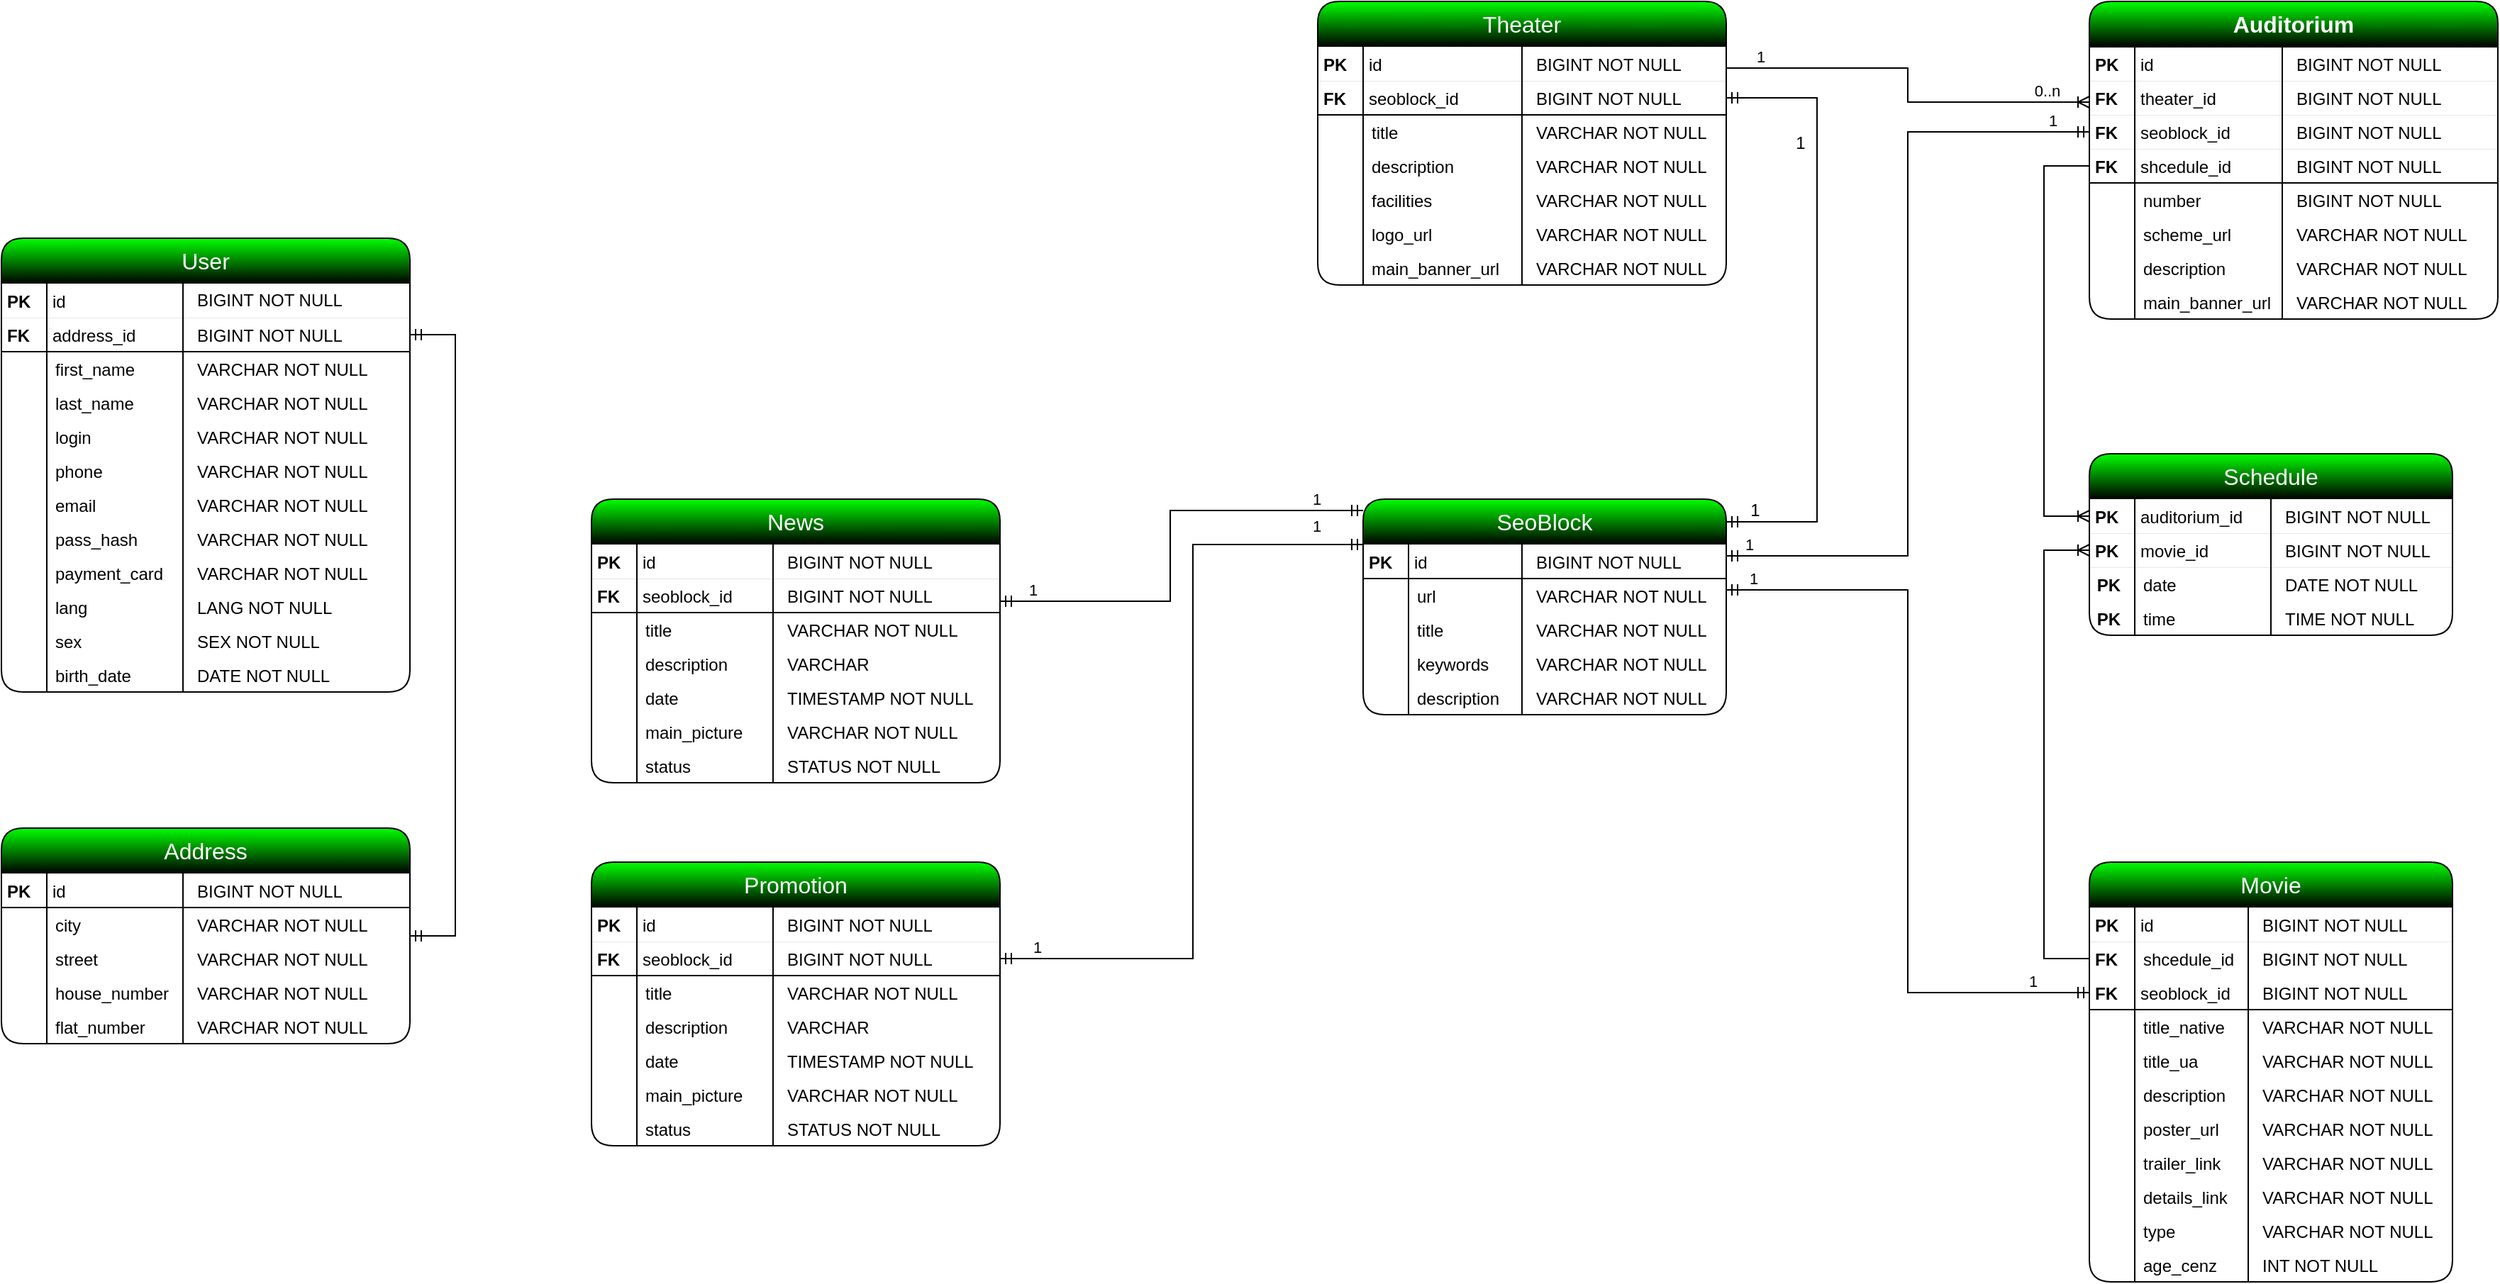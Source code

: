 <mxfile version="24.7.8">
  <diagram id="R2lEEEUBdFMjLlhIrx00" name="Page-1">
    <mxGraphModel dx="2887" dy="984" grid="1" gridSize="8" guides="1" tooltips="1" connect="1" arrows="1" fold="1" page="0" pageScale="1" pageWidth="850" pageHeight="1100" background="none" math="0" shadow="0" extFonts="Permanent Marker^https://fonts.googleapis.com/css?family=Permanent+Marker">
      <root>
        <mxCell id="0" />
        <mxCell id="1" parent="0" />
        <mxCell id="C-vyLk0tnHw3VtMMgP7b-23" value="Theater" style="shape=table;startSize=32;container=1;collapsible=1;childLayout=tableLayout;fixedRows=1;rowLines=0;align=center;resizeLast=1;fillColor=#00FF00;strokeColor=default;gradientColor=default;rounded=1;arcSize=16;spacing=4;swimlaneLine=0;fontColor=#FFFFFF;fontSize=16;html=1;whiteSpace=wrap;" parent="1" vertex="1">
          <mxGeometry x="-32" y="161" width="288" height="200" as="geometry" />
        </mxCell>
        <mxCell id="C-vyLk0tnHw3VtMMgP7b-24" value="" style="shape=partialRectangle;collapsible=0;dropTarget=0;pointerEvents=0;fillColor=none;points=[[0,0.5],[1,0.5]];portConstraint=eastwest;top=0;left=0;right=0;bottom=1;rounded=1;fontColor=default;align=left;spacing=4;strokeColor=inherit;dashed=1;strokeWidth=0;html=1;whiteSpace=wrap;" parent="C-vyLk0tnHw3VtMMgP7b-23" vertex="1">
          <mxGeometry y="32" width="288" height="24" as="geometry" />
        </mxCell>
        <mxCell id="C-vyLk0tnHw3VtMMgP7b-25" value="PK" style="shape=partialRectangle;overflow=hidden;connectable=0;fillColor=none;top=0;left=0;bottom=0;right=0;fontStyle=1;rounded=1;horizontal=1;verticalAlign=middle;fontSize=12;fontColor=default;align=left;spacing=4;strokeColor=inherit;" parent="C-vyLk0tnHw3VtMMgP7b-24" vertex="1">
          <mxGeometry width="32" height="24" as="geometry">
            <mxRectangle width="32" height="24" as="alternateBounds" />
          </mxGeometry>
        </mxCell>
        <mxCell id="h2tTdLR2SLFBnuXCj00u-17" value="id" style="shape=partialRectangle;overflow=hidden;connectable=0;fillColor=none;top=0;left=0;bottom=0;right=0;fontStyle=0;rounded=1;horizontal=1;verticalAlign=middle;fontSize=12;fontColor=default;align=left;spacing=4;strokeColor=inherit;textDirection=ltr;" parent="C-vyLk0tnHw3VtMMgP7b-24" vertex="1">
          <mxGeometry x="32" width="112" height="24" as="geometry">
            <mxRectangle width="112" height="24" as="alternateBounds" />
          </mxGeometry>
        </mxCell>
        <mxCell id="C-vyLk0tnHw3VtMMgP7b-26" value="BIGINT NOT NULL" style="shape=partialRectangle;overflow=hidden;connectable=0;fillColor=none;top=0;left=0;bottom=0;right=0;align=left;spacingLeft=6;rounded=1;verticalAlign=middle;spacing=4;spacingTop=0;spacingBottom=0;strokeColor=inherit;" parent="C-vyLk0tnHw3VtMMgP7b-24" vertex="1">
          <mxGeometry x="144" width="144" height="24" as="geometry">
            <mxRectangle width="144" height="24" as="alternateBounds" />
          </mxGeometry>
        </mxCell>
        <mxCell id="h2tTdLR2SLFBnuXCj00u-128" value="" style="shape=partialRectangle;collapsible=0;dropTarget=0;pointerEvents=0;fillColor=none;points=[[0,0.5],[1,0.5]];portConstraint=eastwest;top=0;left=0;right=0;bottom=1;rounded=1;fontColor=default;align=left;spacing=4;strokeColor=default;strokeWidth=1;html=1;whiteSpace=wrap;" parent="C-vyLk0tnHw3VtMMgP7b-23" vertex="1">
          <mxGeometry y="56" width="288" height="24" as="geometry" />
        </mxCell>
        <mxCell id="h2tTdLR2SLFBnuXCj00u-129" value="FK    " style="shape=partialRectangle;overflow=hidden;connectable=0;fillColor=none;top=0;left=0;bottom=0;right=0;fontStyle=1;rounded=1;horizontal=1;verticalAlign=middle;fontSize=12;fontColor=default;align=left;spacing=4;strokeColor=inherit;" parent="h2tTdLR2SLFBnuXCj00u-128" vertex="1">
          <mxGeometry width="32" height="24" as="geometry">
            <mxRectangle width="32" height="24" as="alternateBounds" />
          </mxGeometry>
        </mxCell>
        <mxCell id="h2tTdLR2SLFBnuXCj00u-130" value="seoblock_id" style="shape=partialRectangle;overflow=hidden;connectable=0;fillColor=none;top=0;left=0;bottom=0;right=0;fontStyle=0;rounded=1;horizontal=1;verticalAlign=middle;fontSize=12;fontColor=default;align=left;spacing=4;strokeColor=inherit;textDirection=ltr;" parent="h2tTdLR2SLFBnuXCj00u-128" vertex="1">
          <mxGeometry x="32" width="112" height="24" as="geometry">
            <mxRectangle width="112" height="24" as="alternateBounds" />
          </mxGeometry>
        </mxCell>
        <mxCell id="h2tTdLR2SLFBnuXCj00u-131" value="BIGINT NOT NULL" style="shape=partialRectangle;overflow=hidden;connectable=0;fillColor=none;top=0;left=0;bottom=0;right=0;align=left;spacingLeft=6;rounded=1;verticalAlign=middle;spacing=4;spacingTop=0;spacingBottom=0;strokeColor=inherit;" parent="h2tTdLR2SLFBnuXCj00u-128" vertex="1">
          <mxGeometry x="144" width="144" height="24" as="geometry">
            <mxRectangle width="144" height="24" as="alternateBounds" />
          </mxGeometry>
        </mxCell>
        <mxCell id="C-vyLk0tnHw3VtMMgP7b-27" value="" style="shape=partialRectangle;collapsible=0;dropTarget=0;pointerEvents=0;fillColor=none;points=[[0,0.5],[1,0.5]];portConstraint=eastwest;top=0;left=0;right=0;bottom=0;rounded=1;fontColor=default;spacing=4;fontSize=12;strokeColor=inherit;html=1;whiteSpace=wrap;" parent="C-vyLk0tnHw3VtMMgP7b-23" vertex="1">
          <mxGeometry y="80" width="288" height="24" as="geometry" />
        </mxCell>
        <mxCell id="C-vyLk0tnHw3VtMMgP7b-28" value="" style="shape=partialRectangle;overflow=hidden;connectable=0;fillColor=none;top=0;left=0;bottom=0;right=0;rounded=1;fontColor=default;strokeColor=inherit;" parent="C-vyLk0tnHw3VtMMgP7b-27" vertex="1">
          <mxGeometry width="32" height="24" as="geometry">
            <mxRectangle width="32" height="24" as="alternateBounds" />
          </mxGeometry>
        </mxCell>
        <mxCell id="h2tTdLR2SLFBnuXCj00u-18" value="title " style="shape=partialRectangle;overflow=hidden;connectable=0;fillColor=none;top=0;left=0;bottom=0;right=0;rounded=1;align=left;spacing=4;spacingLeft=2;strokeColor=inherit;" parent="C-vyLk0tnHw3VtMMgP7b-27" vertex="1">
          <mxGeometry x="32" width="112" height="24" as="geometry">
            <mxRectangle width="112" height="24" as="alternateBounds" />
          </mxGeometry>
        </mxCell>
        <mxCell id="C-vyLk0tnHw3VtMMgP7b-29" value="VARCHAR NOT NULL" style="shape=partialRectangle;overflow=hidden;connectable=0;fillColor=none;top=0;left=0;bottom=0;right=0;align=left;spacingLeft=6;fontSize=12;rounded=1;fontColor=default;strokeColor=inherit;spacing=4;" parent="C-vyLk0tnHw3VtMMgP7b-27" vertex="1">
          <mxGeometry x="144" width="144" height="24" as="geometry">
            <mxRectangle width="144" height="24" as="alternateBounds" />
          </mxGeometry>
        </mxCell>
        <mxCell id="h2tTdLR2SLFBnuXCj00u-2" value="" style="shape=partialRectangle;collapsible=0;dropTarget=0;pointerEvents=0;fillColor=none;points=[[0,0.5],[1,0.5]];portConstraint=eastwest;top=0;left=0;right=0;bottom=0;rounded=1;fontColor=default;align=left;strokeColor=inherit;html=1;whiteSpace=wrap;" parent="C-vyLk0tnHw3VtMMgP7b-23" vertex="1">
          <mxGeometry y="104" width="288" height="24" as="geometry" />
        </mxCell>
        <mxCell id="h2tTdLR2SLFBnuXCj00u-3" value="" style="shape=partialRectangle;overflow=hidden;connectable=0;fillColor=none;top=0;left=0;bottom=0;right=0;rounded=1;fontColor=default;strokeColor=inherit;" parent="h2tTdLR2SLFBnuXCj00u-2" vertex="1">
          <mxGeometry width="32" height="24" as="geometry">
            <mxRectangle width="32" height="24" as="alternateBounds" />
          </mxGeometry>
        </mxCell>
        <mxCell id="h2tTdLR2SLFBnuXCj00u-19" value="description " style="shape=partialRectangle;overflow=hidden;connectable=0;fillColor=none;top=0;left=0;bottom=0;right=0;rounded=1;fontColor=default;align=left;spacing=4;spacingLeft=2;" parent="h2tTdLR2SLFBnuXCj00u-2" vertex="1">
          <mxGeometry x="32" width="112" height="24" as="geometry">
            <mxRectangle width="112" height="24" as="alternateBounds" />
          </mxGeometry>
        </mxCell>
        <mxCell id="h2tTdLR2SLFBnuXCj00u-4" value="VARCHAR NOT NULL" style="shape=partialRectangle;overflow=hidden;connectable=0;fillColor=none;top=0;left=0;bottom=0;right=0;align=left;spacingLeft=6;fontSize=12;rounded=1;fontColor=default;strokeColor=inherit;spacing=4;" parent="h2tTdLR2SLFBnuXCj00u-2" vertex="1">
          <mxGeometry x="144" width="144" height="24" as="geometry">
            <mxRectangle width="144" height="24" as="alternateBounds" />
          </mxGeometry>
        </mxCell>
        <mxCell id="h2tTdLR2SLFBnuXCj00u-5" value="" style="shape=partialRectangle;collapsible=0;dropTarget=0;pointerEvents=0;fillColor=none;points=[[0,0.5],[1,0.5]];portConstraint=eastwest;top=0;left=0;right=0;bottom=0;rounded=1;fontColor=default;align=left;strokeColor=inherit;html=1;whiteSpace=wrap;" parent="C-vyLk0tnHw3VtMMgP7b-23" vertex="1">
          <mxGeometry y="128" width="288" height="24" as="geometry" />
        </mxCell>
        <mxCell id="h2tTdLR2SLFBnuXCj00u-6" value="" style="shape=partialRectangle;overflow=hidden;connectable=0;fillColor=none;top=0;left=0;bottom=0;right=0;rounded=1;fontColor=default;" parent="h2tTdLR2SLFBnuXCj00u-5" vertex="1">
          <mxGeometry width="32" height="24" as="geometry">
            <mxRectangle width="32" height="24" as="alternateBounds" />
          </mxGeometry>
        </mxCell>
        <mxCell id="h2tTdLR2SLFBnuXCj00u-20" value="facilities " style="shape=partialRectangle;overflow=hidden;connectable=0;fillColor=none;top=0;left=0;bottom=0;right=0;rounded=1;fontColor=default;align=left;spacing=4;spacingLeft=2;" parent="h2tTdLR2SLFBnuXCj00u-5" vertex="1">
          <mxGeometry x="32" width="112" height="24" as="geometry">
            <mxRectangle width="112" height="24" as="alternateBounds" />
          </mxGeometry>
        </mxCell>
        <mxCell id="h2tTdLR2SLFBnuXCj00u-7" value="VARCHAR NOT NULL" style="shape=partialRectangle;overflow=hidden;connectable=0;fillColor=none;top=0;left=0;bottom=0;right=0;align=left;spacingLeft=6;fontSize=12;rounded=1;fontColor=default;spacing=4;" parent="h2tTdLR2SLFBnuXCj00u-5" vertex="1">
          <mxGeometry x="144" width="144" height="24" as="geometry">
            <mxRectangle width="144" height="24" as="alternateBounds" />
          </mxGeometry>
        </mxCell>
        <mxCell id="h2tTdLR2SLFBnuXCj00u-8" value="" style="shape=partialRectangle;collapsible=0;dropTarget=0;pointerEvents=0;fillColor=none;points=[[0,0.5],[1,0.5]];portConstraint=eastwest;top=0;left=0;right=0;bottom=0;rounded=1;fontColor=default;align=left;html=1;whiteSpace=wrap;" parent="C-vyLk0tnHw3VtMMgP7b-23" vertex="1">
          <mxGeometry y="152" width="288" height="24" as="geometry" />
        </mxCell>
        <mxCell id="h2tTdLR2SLFBnuXCj00u-9" value="" style="shape=partialRectangle;overflow=hidden;connectable=0;fillColor=none;top=0;left=0;bottom=0;right=0;rounded=1;fontColor=default;" parent="h2tTdLR2SLFBnuXCj00u-8" vertex="1">
          <mxGeometry width="32" height="24" as="geometry">
            <mxRectangle width="32" height="24" as="alternateBounds" />
          </mxGeometry>
        </mxCell>
        <mxCell id="h2tTdLR2SLFBnuXCj00u-21" value="logo_url " style="shape=partialRectangle;overflow=hidden;connectable=0;fillColor=none;top=0;left=0;bottom=0;right=0;rounded=1;fontColor=default;align=left;spacing=4;spacingLeft=2;" parent="h2tTdLR2SLFBnuXCj00u-8" vertex="1">
          <mxGeometry x="32" width="112" height="24" as="geometry">
            <mxRectangle width="112" height="24" as="alternateBounds" />
          </mxGeometry>
        </mxCell>
        <mxCell id="h2tTdLR2SLFBnuXCj00u-10" value="VARCHAR NOT NULL" style="shape=partialRectangle;overflow=hidden;connectable=0;fillColor=none;top=0;left=0;bottom=0;right=0;align=left;spacingLeft=6;fontSize=12;rounded=1;fontColor=default;spacing=4;" parent="h2tTdLR2SLFBnuXCj00u-8" vertex="1">
          <mxGeometry x="144" width="144" height="24" as="geometry">
            <mxRectangle width="144" height="24" as="alternateBounds" />
          </mxGeometry>
        </mxCell>
        <mxCell id="h2tTdLR2SLFBnuXCj00u-11" value="" style="shape=partialRectangle;collapsible=0;dropTarget=0;pointerEvents=0;fillColor=none;points=[[0,0.5],[1,0.5]];portConstraint=eastwest;top=0;left=0;right=0;bottom=0;rounded=1;fontColor=default;align=left;spacing=4;html=1;whiteSpace=wrap;" parent="C-vyLk0tnHw3VtMMgP7b-23" vertex="1">
          <mxGeometry y="176" width="288" height="24" as="geometry" />
        </mxCell>
        <mxCell id="h2tTdLR2SLFBnuXCj00u-12" value="" style="shape=partialRectangle;overflow=hidden;connectable=0;fillColor=none;top=0;left=0;bottom=0;right=0;rounded=1;fontColor=default;" parent="h2tTdLR2SLFBnuXCj00u-11" vertex="1">
          <mxGeometry width="32" height="24" as="geometry">
            <mxRectangle width="32" height="24" as="alternateBounds" />
          </mxGeometry>
        </mxCell>
        <mxCell id="h2tTdLR2SLFBnuXCj00u-22" value="main_banner_url " style="shape=partialRectangle;overflow=hidden;connectable=0;fillColor=none;top=0;left=0;bottom=0;right=0;rounded=1;fontColor=default;align=left;spacing=4;spacingLeft=2;" parent="h2tTdLR2SLFBnuXCj00u-11" vertex="1">
          <mxGeometry x="32" width="112" height="24" as="geometry">
            <mxRectangle width="112" height="24" as="alternateBounds" />
          </mxGeometry>
        </mxCell>
        <mxCell id="h2tTdLR2SLFBnuXCj00u-13" value="VARCHAR NOT NULL" style="shape=partialRectangle;overflow=hidden;connectable=0;fillColor=none;top=0;left=0;bottom=0;right=0;align=left;spacingLeft=6;fontSize=12;rounded=1;fontColor=default;spacing=4;" parent="h2tTdLR2SLFBnuXCj00u-11" vertex="1">
          <mxGeometry x="144" width="144" height="24" as="geometry">
            <mxRectangle width="144" height="24" as="alternateBounds" />
          </mxGeometry>
        </mxCell>
        <mxCell id="h2tTdLR2SLFBnuXCj00u-54" value="Auditorium" style="shape=table;startSize=32;container=1;collapsible=1;childLayout=tableLayout;fixedRows=1;rowLines=0;fontStyle=1;align=center;resizeLast=1;fontSize=16;fillColor=#00FF00;strokeColor=default;gradientColor=default;fontColor=#FFFFFF;rounded=1;arcSize=16;spacing=4;whiteSpace=wrap;html=1;" parent="1" vertex="1">
          <mxGeometry x="512" y="161" width="288" height="224" as="geometry" />
        </mxCell>
        <mxCell id="h2tTdLR2SLFBnuXCj00u-55" value="" style="shape=partialRectangle;collapsible=0;dropTarget=0;pointerEvents=0;fillColor=none;points=[[0,0.5],[1,0.5]];portConstraint=eastwest;top=0;left=0;right=0;bottom=1;rounded=1;fontColor=default;align=left;spacing=4;strokeColor=inherit;horizontal=0;verticalAlign=middle;strokeWidth=0;" parent="h2tTdLR2SLFBnuXCj00u-54" vertex="1">
          <mxGeometry y="32" width="288" height="24" as="geometry" />
        </mxCell>
        <mxCell id="h2tTdLR2SLFBnuXCj00u-56" value="PK" style="shape=partialRectangle;overflow=hidden;connectable=0;fillColor=none;top=0;left=0;bottom=0;right=0;fontStyle=1;rounded=1;horizontal=1;verticalAlign=middle;fontSize=12;fontColor=default;align=left;spacing=4;" parent="h2tTdLR2SLFBnuXCj00u-55" vertex="1">
          <mxGeometry width="32" height="24" as="geometry">
            <mxRectangle width="32" height="24" as="alternateBounds" />
          </mxGeometry>
        </mxCell>
        <mxCell id="h2tTdLR2SLFBnuXCj00u-57" value="id" style="shape=partialRectangle;overflow=hidden;connectable=0;fillColor=none;top=0;left=0;bottom=0;right=0;fontStyle=0;rounded=1;horizontal=1;verticalAlign=middle;fontSize=12;fontColor=default;align=left;spacing=4;" parent="h2tTdLR2SLFBnuXCj00u-55" vertex="1">
          <mxGeometry x="32" width="104" height="24" as="geometry">
            <mxRectangle width="104" height="24" as="alternateBounds" />
          </mxGeometry>
        </mxCell>
        <mxCell id="h2tTdLR2SLFBnuXCj00u-58" value="BIGINT NOT NULL" style="shape=partialRectangle;overflow=hidden;connectable=0;fillColor=none;top=0;left=0;bottom=0;right=0;align=left;spacingLeft=6;rounded=1;verticalAlign=middle;spacing=4;spacingTop=0;spacingBottom=0;strokeColor=inherit;" parent="h2tTdLR2SLFBnuXCj00u-55" vertex="1">
          <mxGeometry x="136" width="152" height="24" as="geometry">
            <mxRectangle width="152" height="24" as="alternateBounds" />
          </mxGeometry>
        </mxCell>
        <mxCell id="h2tTdLR2SLFBnuXCj00u-132" value="" style="shape=partialRectangle;collapsible=0;dropTarget=0;pointerEvents=0;fillColor=none;points=[[0,0.5],[1,0.5]];portConstraint=eastwest;top=0;left=0;right=0;bottom=1;rounded=1;fontColor=default;align=left;spacing=4;strokeColor=inherit;horizontal=0;verticalAlign=middle;strokeWidth=0;" parent="h2tTdLR2SLFBnuXCj00u-54" vertex="1">
          <mxGeometry y="56" width="288" height="24" as="geometry" />
        </mxCell>
        <mxCell id="h2tTdLR2SLFBnuXCj00u-133" value="FK" style="shape=partialRectangle;overflow=hidden;connectable=0;fillColor=none;top=0;left=0;bottom=0;right=0;fontStyle=1;rounded=1;horizontal=1;verticalAlign=middle;fontSize=12;fontColor=default;align=left;spacing=4;" parent="h2tTdLR2SLFBnuXCj00u-132" vertex="1">
          <mxGeometry width="32" height="24" as="geometry">
            <mxRectangle width="32" height="24" as="alternateBounds" />
          </mxGeometry>
        </mxCell>
        <mxCell id="h2tTdLR2SLFBnuXCj00u-134" value="theater_id" style="shape=partialRectangle;overflow=hidden;connectable=0;fillColor=none;top=0;left=0;bottom=0;right=0;fontStyle=0;rounded=1;horizontal=1;verticalAlign=middle;fontSize=12;fontColor=default;align=left;spacing=4;" parent="h2tTdLR2SLFBnuXCj00u-132" vertex="1">
          <mxGeometry x="32" width="104" height="24" as="geometry">
            <mxRectangle width="104" height="24" as="alternateBounds" />
          </mxGeometry>
        </mxCell>
        <mxCell id="h2tTdLR2SLFBnuXCj00u-135" value="BIGINT NOT NULL" style="shape=partialRectangle;overflow=hidden;connectable=0;fillColor=none;top=0;left=0;bottom=0;right=0;align=left;spacingLeft=6;rounded=1;verticalAlign=middle;spacing=4;spacingTop=0;spacingBottom=0;strokeColor=inherit;" parent="h2tTdLR2SLFBnuXCj00u-132" vertex="1">
          <mxGeometry x="136" width="152" height="24" as="geometry">
            <mxRectangle width="152" height="24" as="alternateBounds" />
          </mxGeometry>
        </mxCell>
        <mxCell id="XaAcm1OJk-quGySGQjA6-35" value="" style="shape=partialRectangle;collapsible=0;dropTarget=0;pointerEvents=0;fillColor=none;points=[[0,0.5],[1,0.5]];portConstraint=eastwest;top=0;left=0;right=0;bottom=1;rounded=1;fontColor=default;align=left;spacing=4;strokeColor=inherit;horizontal=0;verticalAlign=middle;strokeWidth=0;" parent="h2tTdLR2SLFBnuXCj00u-54" vertex="1">
          <mxGeometry y="80" width="288" height="24" as="geometry" />
        </mxCell>
        <mxCell id="XaAcm1OJk-quGySGQjA6-36" value="FK" style="shape=partialRectangle;overflow=hidden;connectable=0;fillColor=none;top=0;left=0;bottom=0;right=0;fontStyle=1;rounded=1;horizontal=1;verticalAlign=middle;fontSize=12;fontColor=default;align=left;spacing=4;" parent="XaAcm1OJk-quGySGQjA6-35" vertex="1">
          <mxGeometry width="32" height="24" as="geometry">
            <mxRectangle width="32" height="24" as="alternateBounds" />
          </mxGeometry>
        </mxCell>
        <mxCell id="XaAcm1OJk-quGySGQjA6-37" value="seoblock_id" style="shape=partialRectangle;overflow=hidden;connectable=0;fillColor=none;top=0;left=0;bottom=0;right=0;fontStyle=0;rounded=1;horizontal=1;verticalAlign=middle;fontSize=12;fontColor=default;align=left;spacing=4;" parent="XaAcm1OJk-quGySGQjA6-35" vertex="1">
          <mxGeometry x="32" width="104" height="24" as="geometry">
            <mxRectangle width="104" height="24" as="alternateBounds" />
          </mxGeometry>
        </mxCell>
        <mxCell id="XaAcm1OJk-quGySGQjA6-38" value="BIGINT NOT NULL" style="shape=partialRectangle;overflow=hidden;connectable=0;fillColor=none;top=0;left=0;bottom=0;right=0;align=left;spacingLeft=6;rounded=1;verticalAlign=middle;spacing=4;spacingTop=0;spacingBottom=0;strokeColor=inherit;" parent="XaAcm1OJk-quGySGQjA6-35" vertex="1">
          <mxGeometry x="136" width="152" height="24" as="geometry">
            <mxRectangle width="152" height="24" as="alternateBounds" />
          </mxGeometry>
        </mxCell>
        <mxCell id="h2tTdLR2SLFBnuXCj00u-136" value="" style="shape=partialRectangle;collapsible=0;dropTarget=0;pointerEvents=0;fillColor=none;points=[[0,0.5],[1,0.5]];portConstraint=eastwest;top=0;left=0;right=0;bottom=1;rounded=1;fontColor=default;align=left;spacing=4;strokeColor=default;horizontal=0;verticalAlign=middle;strokeWidth=1;" parent="h2tTdLR2SLFBnuXCj00u-54" vertex="1">
          <mxGeometry y="104" width="288" height="24" as="geometry" />
        </mxCell>
        <mxCell id="h2tTdLR2SLFBnuXCj00u-137" value="FK" style="shape=partialRectangle;overflow=hidden;connectable=0;fillColor=none;top=0;left=0;bottom=0;right=0;fontStyle=1;rounded=1;horizontal=1;verticalAlign=middle;fontSize=12;fontColor=default;align=left;spacing=4;" parent="h2tTdLR2SLFBnuXCj00u-136" vertex="1">
          <mxGeometry width="32" height="24" as="geometry">
            <mxRectangle width="32" height="24" as="alternateBounds" />
          </mxGeometry>
        </mxCell>
        <mxCell id="h2tTdLR2SLFBnuXCj00u-138" value="shcedule_id" style="shape=partialRectangle;overflow=hidden;connectable=0;fillColor=none;top=0;left=0;bottom=0;right=0;fontStyle=0;rounded=1;horizontal=1;verticalAlign=middle;fontSize=12;fontColor=default;align=left;spacing=4;" parent="h2tTdLR2SLFBnuXCj00u-136" vertex="1">
          <mxGeometry x="32" width="104" height="24" as="geometry">
            <mxRectangle width="104" height="24" as="alternateBounds" />
          </mxGeometry>
        </mxCell>
        <mxCell id="h2tTdLR2SLFBnuXCj00u-139" value="BIGINT NOT NULL" style="shape=partialRectangle;overflow=hidden;connectable=0;fillColor=none;top=0;left=0;bottom=0;right=0;align=left;spacingLeft=6;rounded=1;verticalAlign=middle;spacing=4;spacingTop=0;spacingBottom=0;strokeColor=inherit;" parent="h2tTdLR2SLFBnuXCj00u-136" vertex="1">
          <mxGeometry x="136" width="152" height="24" as="geometry">
            <mxRectangle width="152" height="24" as="alternateBounds" />
          </mxGeometry>
        </mxCell>
        <mxCell id="h2tTdLR2SLFBnuXCj00u-59" value="" style="shape=partialRectangle;collapsible=0;dropTarget=0;pointerEvents=0;fillColor=none;points=[[0,0.5],[1,0.5]];portConstraint=eastwest;top=0;left=0;right=0;bottom=0;rounded=1;fontColor=default;spacing=2;fontSize=12;" parent="h2tTdLR2SLFBnuXCj00u-54" vertex="1">
          <mxGeometry y="128" width="288" height="24" as="geometry" />
        </mxCell>
        <mxCell id="h2tTdLR2SLFBnuXCj00u-60" value="" style="shape=partialRectangle;overflow=hidden;connectable=0;fillColor=none;top=0;left=0;bottom=0;right=0;rounded=1;fontColor=default;" parent="h2tTdLR2SLFBnuXCj00u-59" vertex="1">
          <mxGeometry width="32" height="24" as="geometry">
            <mxRectangle width="32" height="24" as="alternateBounds" />
          </mxGeometry>
        </mxCell>
        <mxCell id="h2tTdLR2SLFBnuXCj00u-61" value="number" style="shape=partialRectangle;overflow=hidden;connectable=0;fillColor=none;top=0;left=0;bottom=0;right=0;rounded=1;fontColor=default;align=left;spacing=4;spacingLeft=2;" parent="h2tTdLR2SLFBnuXCj00u-59" vertex="1">
          <mxGeometry x="32" width="104" height="24" as="geometry">
            <mxRectangle width="104" height="24" as="alternateBounds" />
          </mxGeometry>
        </mxCell>
        <mxCell id="h2tTdLR2SLFBnuXCj00u-62" value="BIGINT NOT NULL" style="shape=partialRectangle;overflow=hidden;connectable=0;fillColor=none;top=0;left=0;bottom=0;right=0;align=left;spacingLeft=6;rounded=1;spacing=4;" parent="h2tTdLR2SLFBnuXCj00u-59" vertex="1">
          <mxGeometry x="136" width="152" height="24" as="geometry">
            <mxRectangle width="152" height="24" as="alternateBounds" />
          </mxGeometry>
        </mxCell>
        <mxCell id="h2tTdLR2SLFBnuXCj00u-63" value="" style="shape=partialRectangle;collapsible=0;dropTarget=0;pointerEvents=0;fillColor=none;points=[[0,0.5],[1,0.5]];portConstraint=eastwest;top=0;left=0;right=0;bottom=0;rounded=1;fontColor=default;align=left;spacing=2;" parent="h2tTdLR2SLFBnuXCj00u-54" vertex="1">
          <mxGeometry y="152" width="288" height="24" as="geometry" />
        </mxCell>
        <mxCell id="h2tTdLR2SLFBnuXCj00u-64" value="" style="shape=partialRectangle;overflow=hidden;connectable=0;fillColor=none;top=0;left=0;bottom=0;right=0;rounded=1;fontColor=default;" parent="h2tTdLR2SLFBnuXCj00u-63" vertex="1">
          <mxGeometry width="32" height="24" as="geometry">
            <mxRectangle width="32" height="24" as="alternateBounds" />
          </mxGeometry>
        </mxCell>
        <mxCell id="h2tTdLR2SLFBnuXCj00u-65" value="scheme_url" style="shape=partialRectangle;overflow=hidden;connectable=0;fillColor=none;top=0;left=0;bottom=0;right=0;rounded=1;fontColor=default;align=left;spacing=4;spacingLeft=2;" parent="h2tTdLR2SLFBnuXCj00u-63" vertex="1">
          <mxGeometry x="32" width="104" height="24" as="geometry">
            <mxRectangle width="104" height="24" as="alternateBounds" />
          </mxGeometry>
        </mxCell>
        <mxCell id="h2tTdLR2SLFBnuXCj00u-66" value="VARCHAR NOT NULL" style="shape=partialRectangle;overflow=hidden;connectable=0;fillColor=none;top=0;left=0;bottom=0;right=0;align=left;spacingLeft=6;rounded=1;spacing=4;" parent="h2tTdLR2SLFBnuXCj00u-63" vertex="1">
          <mxGeometry x="136" width="152" height="24" as="geometry">
            <mxRectangle width="152" height="24" as="alternateBounds" />
          </mxGeometry>
        </mxCell>
        <mxCell id="h2tTdLR2SLFBnuXCj00u-67" value="" style="shape=partialRectangle;collapsible=0;dropTarget=0;pointerEvents=0;fillColor=none;points=[[0,0.5],[1,0.5]];portConstraint=eastwest;top=0;left=0;right=0;bottom=0;rounded=1;fontColor=default;align=left;" parent="h2tTdLR2SLFBnuXCj00u-54" vertex="1">
          <mxGeometry y="176" width="288" height="24" as="geometry" />
        </mxCell>
        <mxCell id="h2tTdLR2SLFBnuXCj00u-68" value="" style="shape=partialRectangle;overflow=hidden;connectable=0;fillColor=none;top=0;left=0;bottom=0;right=0;rounded=1;fontColor=default;" parent="h2tTdLR2SLFBnuXCj00u-67" vertex="1">
          <mxGeometry width="32" height="24" as="geometry">
            <mxRectangle width="32" height="24" as="alternateBounds" />
          </mxGeometry>
        </mxCell>
        <mxCell id="h2tTdLR2SLFBnuXCj00u-69" value="description" style="shape=partialRectangle;overflow=hidden;connectable=0;fillColor=none;top=0;left=0;bottom=0;right=0;rounded=1;fontColor=default;align=left;spacing=4;spacingLeft=2;" parent="h2tTdLR2SLFBnuXCj00u-67" vertex="1">
          <mxGeometry x="32" width="104" height="24" as="geometry">
            <mxRectangle width="104" height="24" as="alternateBounds" />
          </mxGeometry>
        </mxCell>
        <mxCell id="h2tTdLR2SLFBnuXCj00u-70" value="VARCHAR NOT NULL" style="shape=partialRectangle;overflow=hidden;connectable=0;fillColor=none;top=0;left=0;bottom=0;right=0;align=left;spacingLeft=6;rounded=1;spacing=4;" parent="h2tTdLR2SLFBnuXCj00u-67" vertex="1">
          <mxGeometry x="136" width="152" height="24" as="geometry">
            <mxRectangle width="152" height="24" as="alternateBounds" />
          </mxGeometry>
        </mxCell>
        <mxCell id="h2tTdLR2SLFBnuXCj00u-71" value="" style="shape=partialRectangle;collapsible=0;dropTarget=0;pointerEvents=0;fillColor=none;points=[[0,0.5],[1,0.5]];portConstraint=eastwest;top=0;left=0;right=0;bottom=0;rounded=1;fontColor=default;align=left;" parent="h2tTdLR2SLFBnuXCj00u-54" vertex="1">
          <mxGeometry y="200" width="288" height="24" as="geometry" />
        </mxCell>
        <mxCell id="h2tTdLR2SLFBnuXCj00u-72" value="" style="shape=partialRectangle;overflow=hidden;connectable=0;fillColor=none;top=0;left=0;bottom=0;right=0;rounded=1;fontColor=default;" parent="h2tTdLR2SLFBnuXCj00u-71" vertex="1">
          <mxGeometry width="32" height="24" as="geometry">
            <mxRectangle width="32" height="24" as="alternateBounds" />
          </mxGeometry>
        </mxCell>
        <mxCell id="h2tTdLR2SLFBnuXCj00u-73" value="main_banner_url" style="shape=partialRectangle;overflow=hidden;connectable=0;fillColor=none;top=0;left=0;bottom=0;right=0;rounded=1;fontColor=default;align=left;spacing=4;spacingLeft=2;" parent="h2tTdLR2SLFBnuXCj00u-71" vertex="1">
          <mxGeometry x="32" width="104" height="24" as="geometry">
            <mxRectangle width="104" height="24" as="alternateBounds" />
          </mxGeometry>
        </mxCell>
        <mxCell id="h2tTdLR2SLFBnuXCj00u-74" value="VARCHAR NOT NULL" style="shape=partialRectangle;overflow=hidden;connectable=0;fillColor=none;top=0;left=0;bottom=0;right=0;align=left;spacingLeft=6;rounded=1;spacing=4;" parent="h2tTdLR2SLFBnuXCj00u-71" vertex="1">
          <mxGeometry x="136" width="152" height="24" as="geometry">
            <mxRectangle width="152" height="24" as="alternateBounds" />
          </mxGeometry>
        </mxCell>
        <mxCell id="h2tTdLR2SLFBnuXCj00u-79" value="" style="edgeStyle=orthogonalEdgeStyle;fontSize=12;html=1;endArrow=ERoneToMany;rounded=0;" parent="1" source="C-vyLk0tnHw3VtMMgP7b-23" target="h2tTdLR2SLFBnuXCj00u-132" edge="1">
          <mxGeometry width="100" height="100" relative="1" as="geometry">
            <mxPoint x="312" y="428" as="sourcePoint" />
            <mxPoint x="412" y="328" as="targetPoint" />
            <Array as="points">
              <mxPoint x="384" y="208" />
              <mxPoint x="384" y="232" />
            </Array>
          </mxGeometry>
        </mxCell>
        <mxCell id="h2tTdLR2SLFBnuXCj00u-96" value="1" style="edgeLabel;html=1;align=center;verticalAlign=middle;resizable=0;points=[];" parent="h2tTdLR2SLFBnuXCj00u-79" vertex="1" connectable="0">
          <mxGeometry x="-0.823" y="-2" relative="1" as="geometry">
            <mxPoint x="-1" y="-10" as="offset" />
          </mxGeometry>
        </mxCell>
        <mxCell id="h2tTdLR2SLFBnuXCj00u-97" value="0..n" style="edgeLabel;html=1;align=center;verticalAlign=middle;resizable=0;points=[];" parent="h2tTdLR2SLFBnuXCj00u-79" vertex="1" connectable="0">
          <mxGeometry x="0.864" y="1" relative="1" as="geometry">
            <mxPoint x="-11" y="-7" as="offset" />
          </mxGeometry>
        </mxCell>
        <mxCell id="h2tTdLR2SLFBnuXCj00u-169" value="SeoBlock" style="shape=table;startSize=32;container=1;collapsible=1;childLayout=tableLayout;fixedRows=1;rowLines=0;align=center;resizeLast=1;fillColor=#00FF00;strokeColor=default;gradientColor=default;rounded=1;arcSize=16;spacing=4;swimlaneLine=0;fontColor=#FFFFFF;fontSize=16;whiteSpace=wrap;html=1;" parent="1" vertex="1">
          <mxGeometry y="512" width="256" height="152" as="geometry" />
        </mxCell>
        <mxCell id="h2tTdLR2SLFBnuXCj00u-170" value="" style="shape=partialRectangle;collapsible=0;dropTarget=0;pointerEvents=0;fillColor=none;points=[[0,0.5],[1,0.5]];portConstraint=eastwest;top=0;left=0;right=0;bottom=1;rounded=1;fontColor=default;align=left;spacing=4;strokeColor=default;strokeWidth=1;" parent="h2tTdLR2SLFBnuXCj00u-169" vertex="1">
          <mxGeometry y="32" width="256" height="24" as="geometry" />
        </mxCell>
        <mxCell id="h2tTdLR2SLFBnuXCj00u-171" value="PK" style="shape=partialRectangle;overflow=hidden;connectable=0;fillColor=none;top=0;left=0;bottom=0;right=0;fontStyle=1;rounded=1;horizontal=1;verticalAlign=middle;fontSize=12;fontColor=default;align=left;spacing=4;strokeColor=inherit;" parent="h2tTdLR2SLFBnuXCj00u-170" vertex="1">
          <mxGeometry width="32" height="24" as="geometry">
            <mxRectangle width="32" height="24" as="alternateBounds" />
          </mxGeometry>
        </mxCell>
        <mxCell id="h2tTdLR2SLFBnuXCj00u-172" value="id" style="shape=partialRectangle;overflow=hidden;connectable=0;fillColor=none;top=0;left=0;bottom=0;right=0;fontStyle=0;rounded=1;horizontal=1;verticalAlign=middle;fontSize=12;fontColor=default;align=left;spacing=4;strokeColor=inherit;textDirection=ltr;" parent="h2tTdLR2SLFBnuXCj00u-170" vertex="1">
          <mxGeometry x="32" width="80.0" height="24" as="geometry">
            <mxRectangle width="80.0" height="24" as="alternateBounds" />
          </mxGeometry>
        </mxCell>
        <mxCell id="h2tTdLR2SLFBnuXCj00u-173" value="BIGINT NOT NULL" style="shape=partialRectangle;overflow=hidden;connectable=0;fillColor=none;top=0;left=0;bottom=0;right=0;align=left;spacingLeft=6;rounded=1;verticalAlign=middle;spacing=4;spacingTop=0;spacingBottom=0;strokeColor=inherit;" parent="h2tTdLR2SLFBnuXCj00u-170" vertex="1">
          <mxGeometry x="112.0" width="144.0" height="24" as="geometry">
            <mxRectangle width="144.0" height="24" as="alternateBounds" />
          </mxGeometry>
        </mxCell>
        <mxCell id="h2tTdLR2SLFBnuXCj00u-178" value="" style="shape=partialRectangle;collapsible=0;dropTarget=0;pointerEvents=0;fillColor=none;points=[[0,0.5],[1,0.5]];portConstraint=eastwest;top=0;left=0;right=0;bottom=0;rounded=1;fontColor=default;spacing=4;fontSize=12;strokeColor=inherit;" parent="h2tTdLR2SLFBnuXCj00u-169" vertex="1">
          <mxGeometry y="56" width="256" height="24" as="geometry" />
        </mxCell>
        <mxCell id="h2tTdLR2SLFBnuXCj00u-179" value="" style="shape=partialRectangle;overflow=hidden;connectable=0;fillColor=none;top=0;left=0;bottom=0;right=0;rounded=1;fontColor=default;strokeColor=inherit;" parent="h2tTdLR2SLFBnuXCj00u-178" vertex="1">
          <mxGeometry width="32" height="24" as="geometry">
            <mxRectangle width="32" height="24" as="alternateBounds" />
          </mxGeometry>
        </mxCell>
        <mxCell id="h2tTdLR2SLFBnuXCj00u-180" value="url" style="shape=partialRectangle;overflow=hidden;connectable=0;fillColor=none;top=0;left=0;bottom=0;right=0;rounded=1;align=left;spacing=4;spacingLeft=2;strokeColor=inherit;" parent="h2tTdLR2SLFBnuXCj00u-178" vertex="1">
          <mxGeometry x="32" width="80.0" height="24" as="geometry">
            <mxRectangle width="80.0" height="24" as="alternateBounds" />
          </mxGeometry>
        </mxCell>
        <mxCell id="h2tTdLR2SLFBnuXCj00u-181" value="VARCHAR NOT NULL" style="shape=partialRectangle;overflow=hidden;connectable=0;fillColor=none;top=0;left=0;bottom=0;right=0;align=left;spacingLeft=6;fontSize=12;rounded=1;fontColor=default;strokeColor=inherit;spacing=4;" parent="h2tTdLR2SLFBnuXCj00u-178" vertex="1">
          <mxGeometry x="112.0" width="144.0" height="24" as="geometry">
            <mxRectangle width="144.0" height="24" as="alternateBounds" />
          </mxGeometry>
        </mxCell>
        <mxCell id="h2tTdLR2SLFBnuXCj00u-182" value="" style="shape=partialRectangle;collapsible=0;dropTarget=0;pointerEvents=0;fillColor=none;points=[[0,0.5],[1,0.5]];portConstraint=eastwest;top=0;left=0;right=0;bottom=0;rounded=1;fontColor=default;align=left;strokeColor=inherit;" parent="h2tTdLR2SLFBnuXCj00u-169" vertex="1">
          <mxGeometry y="80" width="256" height="24" as="geometry" />
        </mxCell>
        <mxCell id="h2tTdLR2SLFBnuXCj00u-183" value="" style="shape=partialRectangle;overflow=hidden;connectable=0;fillColor=none;top=0;left=0;bottom=0;right=0;rounded=1;fontColor=default;strokeColor=inherit;" parent="h2tTdLR2SLFBnuXCj00u-182" vertex="1">
          <mxGeometry width="32" height="24" as="geometry">
            <mxRectangle width="32" height="24" as="alternateBounds" />
          </mxGeometry>
        </mxCell>
        <mxCell id="h2tTdLR2SLFBnuXCj00u-184" value="title" style="shape=partialRectangle;overflow=hidden;connectable=0;fillColor=none;top=0;left=0;bottom=0;right=0;rounded=1;fontColor=default;align=left;spacing=4;spacingLeft=2;" parent="h2tTdLR2SLFBnuXCj00u-182" vertex="1">
          <mxGeometry x="32" width="80.0" height="24" as="geometry">
            <mxRectangle width="80.0" height="24" as="alternateBounds" />
          </mxGeometry>
        </mxCell>
        <mxCell id="h2tTdLR2SLFBnuXCj00u-185" value="VARCHAR NOT NULL" style="shape=partialRectangle;overflow=hidden;connectable=0;fillColor=none;top=0;left=0;bottom=0;right=0;align=left;spacingLeft=6;fontSize=12;rounded=1;fontColor=default;strokeColor=inherit;spacing=4;" parent="h2tTdLR2SLFBnuXCj00u-182" vertex="1">
          <mxGeometry x="112.0" width="144.0" height="24" as="geometry">
            <mxRectangle width="144.0" height="24" as="alternateBounds" />
          </mxGeometry>
        </mxCell>
        <mxCell id="h2tTdLR2SLFBnuXCj00u-186" value="" style="shape=partialRectangle;collapsible=0;dropTarget=0;pointerEvents=0;fillColor=none;points=[[0,0.5],[1,0.5]];portConstraint=eastwest;top=0;left=0;right=0;bottom=0;rounded=1;fontColor=default;align=left;strokeColor=inherit;" parent="h2tTdLR2SLFBnuXCj00u-169" vertex="1">
          <mxGeometry y="104" width="256" height="24" as="geometry" />
        </mxCell>
        <mxCell id="h2tTdLR2SLFBnuXCj00u-187" value="" style="shape=partialRectangle;overflow=hidden;connectable=0;fillColor=none;top=0;left=0;bottom=0;right=0;rounded=1;fontColor=default;" parent="h2tTdLR2SLFBnuXCj00u-186" vertex="1">
          <mxGeometry width="32" height="24" as="geometry">
            <mxRectangle width="32" height="24" as="alternateBounds" />
          </mxGeometry>
        </mxCell>
        <mxCell id="h2tTdLR2SLFBnuXCj00u-188" value="keywords" style="shape=partialRectangle;overflow=hidden;connectable=0;fillColor=none;top=0;left=0;bottom=0;right=0;rounded=1;fontColor=default;align=left;spacing=4;spacingLeft=2;" parent="h2tTdLR2SLFBnuXCj00u-186" vertex="1">
          <mxGeometry x="32" width="80.0" height="24" as="geometry">
            <mxRectangle width="80.0" height="24" as="alternateBounds" />
          </mxGeometry>
        </mxCell>
        <mxCell id="h2tTdLR2SLFBnuXCj00u-189" value="VARCHAR NOT NULL" style="shape=partialRectangle;overflow=hidden;connectable=0;fillColor=none;top=0;left=0;bottom=0;right=0;align=left;spacingLeft=6;fontSize=12;rounded=1;fontColor=default;spacing=4;" parent="h2tTdLR2SLFBnuXCj00u-186" vertex="1">
          <mxGeometry x="112.0" width="144.0" height="24" as="geometry">
            <mxRectangle width="144.0" height="24" as="alternateBounds" />
          </mxGeometry>
        </mxCell>
        <mxCell id="h2tTdLR2SLFBnuXCj00u-190" value="" style="shape=partialRectangle;collapsible=0;dropTarget=0;pointerEvents=0;fillColor=none;points=[[0,0.5],[1,0.5]];portConstraint=eastwest;top=0;left=0;right=0;bottom=0;rounded=1;fontColor=default;align=left;" parent="h2tTdLR2SLFBnuXCj00u-169" vertex="1">
          <mxGeometry y="128" width="256" height="24" as="geometry" />
        </mxCell>
        <mxCell id="h2tTdLR2SLFBnuXCj00u-191" value="" style="shape=partialRectangle;overflow=hidden;connectable=0;fillColor=none;top=0;left=0;bottom=0;right=0;rounded=1;fontColor=default;" parent="h2tTdLR2SLFBnuXCj00u-190" vertex="1">
          <mxGeometry width="32" height="24" as="geometry">
            <mxRectangle width="32" height="24" as="alternateBounds" />
          </mxGeometry>
        </mxCell>
        <mxCell id="h2tTdLR2SLFBnuXCj00u-192" value="description" style="shape=partialRectangle;overflow=hidden;connectable=0;fillColor=none;top=0;left=0;bottom=0;right=0;rounded=1;fontColor=default;align=left;spacing=4;spacingLeft=2;" parent="h2tTdLR2SLFBnuXCj00u-190" vertex="1">
          <mxGeometry x="32" width="80.0" height="24" as="geometry">
            <mxRectangle width="80.0" height="24" as="alternateBounds" />
          </mxGeometry>
        </mxCell>
        <mxCell id="h2tTdLR2SLFBnuXCj00u-193" value="VARCHAR NOT NULL" style="shape=partialRectangle;overflow=hidden;connectable=0;fillColor=none;top=0;left=0;bottom=0;right=0;align=left;spacingLeft=6;fontSize=12;rounded=1;fontColor=default;spacing=4;" parent="h2tTdLR2SLFBnuXCj00u-190" vertex="1">
          <mxGeometry x="112.0" width="144.0" height="24" as="geometry">
            <mxRectangle width="144.0" height="24" as="alternateBounds" />
          </mxGeometry>
        </mxCell>
        <mxCell id="h2tTdLR2SLFBnuXCj00u-198" value="" style="edgeStyle=orthogonalEdgeStyle;fontSize=12;html=1;endArrow=ERmandOne;startArrow=ERmandOne;rounded=0;" parent="1" source="h2tTdLR2SLFBnuXCj00u-128" target="h2tTdLR2SLFBnuXCj00u-169" edge="1">
          <mxGeometry width="100" height="100" relative="1" as="geometry">
            <mxPoint x="208" y="460" as="sourcePoint" />
            <mxPoint x="308" y="360" as="targetPoint" />
            <Array as="points">
              <mxPoint x="320" y="229" />
              <mxPoint x="320" y="528" />
            </Array>
          </mxGeometry>
        </mxCell>
        <mxCell id="h2tTdLR2SLFBnuXCj00u-199" value="" style="edgeStyle=orthogonalEdgeStyle;fontSize=12;html=1;endArrow=ERmandOne;startArrow=ERmandOne;rounded=0;" parent="1" source="h2tTdLR2SLFBnuXCj00u-169" target="XaAcm1OJk-quGySGQjA6-35" edge="1">
          <mxGeometry width="100" height="100" relative="1" as="geometry">
            <mxPoint x="296" y="280" as="sourcePoint" />
            <mxPoint x="296" y="613" as="targetPoint" />
            <Array as="points">
              <mxPoint x="384" y="552" />
              <mxPoint x="384" y="253" />
            </Array>
          </mxGeometry>
        </mxCell>
        <mxCell id="h2tTdLR2SLFBnuXCj00u-202" value="1" style="edgeLabel;html=1;align=center;verticalAlign=middle;resizable=0;points=[];" parent="h2tTdLR2SLFBnuXCj00u-199" vertex="1" connectable="0">
          <mxGeometry x="-0.764" y="1" relative="1" as="geometry">
            <mxPoint x="-50" y="-7" as="offset" />
          </mxGeometry>
        </mxCell>
        <mxCell id="h2tTdLR2SLFBnuXCj00u-203" value="1" style="edgeLabel;html=1;align=center;verticalAlign=middle;resizable=0;points=[];" parent="h2tTdLR2SLFBnuXCj00u-199" vertex="1" connectable="0">
          <mxGeometry x="0.871" y="-2" relative="1" as="geometry">
            <mxPoint x="10" y="-10" as="offset" />
          </mxGeometry>
        </mxCell>
        <mxCell id="h2tTdLR2SLFBnuXCj00u-200" value="1" style="text;html=1;align=center;verticalAlign=middle;resizable=0;points=[];autosize=1;strokeColor=none;fillColor=none;" parent="1" vertex="1">
          <mxGeometry x="264" y="504" width="24" height="32" as="geometry" />
        </mxCell>
        <mxCell id="h2tTdLR2SLFBnuXCj00u-201" value="1" style="text;html=1;align=center;verticalAlign=middle;resizable=0;points=[];autosize=1;strokeColor=none;fillColor=none;" parent="1" vertex="1">
          <mxGeometry x="296" y="245" width="24" height="32" as="geometry" />
        </mxCell>
        <mxCell id="h2tTdLR2SLFBnuXCj00u-204" value="Movie" style="shape=table;startSize=32;container=1;collapsible=1;childLayout=tableLayout;fixedRows=1;rowLines=0;align=center;resizeLast=1;fillColor=#00FF00;strokeColor=default;gradientColor=default;rounded=1;arcSize=16;spacing=4;swimlaneLine=0;fontColor=#FFFFFF;fontSize=16;whiteSpace=wrap;html=1;" parent="1" vertex="1">
          <mxGeometry x="512" y="768" width="256" height="296" as="geometry" />
        </mxCell>
        <mxCell id="h2tTdLR2SLFBnuXCj00u-205" value="" style="shape=partialRectangle;collapsible=0;dropTarget=0;pointerEvents=0;fillColor=none;points=[[0,0.5],[1,0.5]];portConstraint=eastwest;top=0;left=0;right=0;bottom=1;rounded=1;fontColor=default;align=left;spacing=4;strokeColor=inherit;dashed=1;strokeWidth=0;" parent="h2tTdLR2SLFBnuXCj00u-204" vertex="1">
          <mxGeometry y="32" width="256" height="24" as="geometry" />
        </mxCell>
        <mxCell id="h2tTdLR2SLFBnuXCj00u-206" value="PK" style="shape=partialRectangle;overflow=hidden;connectable=0;fillColor=none;top=0;left=0;bottom=0;right=0;fontStyle=1;rounded=1;horizontal=1;verticalAlign=middle;fontSize=12;fontColor=default;align=left;spacing=4;strokeColor=inherit;" parent="h2tTdLR2SLFBnuXCj00u-205" vertex="1">
          <mxGeometry width="32" height="24" as="geometry">
            <mxRectangle width="32" height="24" as="alternateBounds" />
          </mxGeometry>
        </mxCell>
        <mxCell id="h2tTdLR2SLFBnuXCj00u-207" value="id" style="shape=partialRectangle;overflow=hidden;connectable=0;fillColor=none;top=0;left=0;bottom=0;right=0;fontStyle=0;rounded=1;horizontal=1;verticalAlign=middle;fontSize=12;fontColor=default;align=left;spacing=4;strokeColor=inherit;textDirection=ltr;" parent="h2tTdLR2SLFBnuXCj00u-205" vertex="1">
          <mxGeometry x="32" width="80" height="24" as="geometry">
            <mxRectangle width="80" height="24" as="alternateBounds" />
          </mxGeometry>
        </mxCell>
        <mxCell id="h2tTdLR2SLFBnuXCj00u-208" value="BIGINT NOT NULL" style="shape=partialRectangle;overflow=hidden;connectable=0;fillColor=none;top=0;left=0;bottom=0;right=0;align=left;spacingLeft=6;rounded=1;verticalAlign=middle;spacing=4;spacingTop=0;spacingBottom=0;strokeColor=inherit;" parent="h2tTdLR2SLFBnuXCj00u-205" vertex="1">
          <mxGeometry x="112" width="144" height="24" as="geometry">
            <mxRectangle width="144" height="24" as="alternateBounds" />
          </mxGeometry>
        </mxCell>
        <mxCell id="XaAcm1OJk-quGySGQjA6-1" value="" style="shape=partialRectangle;collapsible=0;dropTarget=0;pointerEvents=0;fillColor=none;points=[[0,0.5],[1,0.5]];portConstraint=eastwest;top=0;left=0;right=0;bottom=0;rounded=1;fontColor=default;spacing=4;fontSize=12;strokeColor=inherit;" parent="h2tTdLR2SLFBnuXCj00u-204" vertex="1">
          <mxGeometry y="56" width="256" height="24" as="geometry" />
        </mxCell>
        <mxCell id="XaAcm1OJk-quGySGQjA6-2" value="FK" style="shape=partialRectangle;overflow=hidden;connectable=0;fillColor=none;top=0;left=0;bottom=0;right=0;rounded=1;fontColor=default;strokeColor=inherit;fontStyle=1;align=left;spacing=4;" parent="XaAcm1OJk-quGySGQjA6-1" vertex="1">
          <mxGeometry width="32" height="24" as="geometry">
            <mxRectangle width="32" height="24" as="alternateBounds" />
          </mxGeometry>
        </mxCell>
        <mxCell id="XaAcm1OJk-quGySGQjA6-3" value="shcedule_id" style="shape=partialRectangle;overflow=hidden;connectable=0;fillColor=none;top=0;left=0;bottom=0;right=0;rounded=1;align=left;spacing=4;spacingLeft=2;strokeColor=inherit;" parent="XaAcm1OJk-quGySGQjA6-1" vertex="1">
          <mxGeometry x="32" width="80" height="24" as="geometry">
            <mxRectangle width="80" height="24" as="alternateBounds" />
          </mxGeometry>
        </mxCell>
        <mxCell id="XaAcm1OJk-quGySGQjA6-4" value="BIGINT NOT NULL" style="shape=partialRectangle;overflow=hidden;connectable=0;fillColor=none;top=0;left=0;bottom=0;right=0;align=left;spacingLeft=6;fontSize=12;rounded=1;fontColor=default;strokeColor=inherit;spacing=4;" parent="XaAcm1OJk-quGySGQjA6-1" vertex="1">
          <mxGeometry x="112" width="144" height="24" as="geometry">
            <mxRectangle width="144" height="24" as="alternateBounds" />
          </mxGeometry>
        </mxCell>
        <mxCell id="h2tTdLR2SLFBnuXCj00u-209" value="" style="shape=partialRectangle;collapsible=0;dropTarget=0;pointerEvents=0;fillColor=none;points=[[0,0.5],[1,0.5]];portConstraint=eastwest;top=0;left=0;right=0;bottom=1;rounded=1;fontColor=default;align=left;spacing=4;strokeColor=default;strokeWidth=1;" parent="h2tTdLR2SLFBnuXCj00u-204" vertex="1">
          <mxGeometry y="80" width="256" height="24" as="geometry" />
        </mxCell>
        <mxCell id="h2tTdLR2SLFBnuXCj00u-210" value="FK    " style="shape=partialRectangle;overflow=hidden;connectable=0;fillColor=none;top=0;left=0;bottom=0;right=0;fontStyle=1;rounded=1;horizontal=1;verticalAlign=middle;fontSize=12;fontColor=default;align=left;spacing=4;strokeColor=inherit;" parent="h2tTdLR2SLFBnuXCj00u-209" vertex="1">
          <mxGeometry width="32" height="24" as="geometry">
            <mxRectangle width="32" height="24" as="alternateBounds" />
          </mxGeometry>
        </mxCell>
        <mxCell id="h2tTdLR2SLFBnuXCj00u-211" value="seoblock_id" style="shape=partialRectangle;overflow=hidden;connectable=0;fillColor=none;top=0;left=0;bottom=0;right=0;fontStyle=0;rounded=1;horizontal=1;verticalAlign=middle;fontSize=12;fontColor=default;align=left;spacing=4;strokeColor=inherit;textDirection=ltr;" parent="h2tTdLR2SLFBnuXCj00u-209" vertex="1">
          <mxGeometry x="32" width="80" height="24" as="geometry">
            <mxRectangle width="80" height="24" as="alternateBounds" />
          </mxGeometry>
        </mxCell>
        <mxCell id="h2tTdLR2SLFBnuXCj00u-212" value="BIGINT NOT NULL" style="shape=partialRectangle;overflow=hidden;connectable=0;fillColor=none;top=0;left=0;bottom=0;right=0;align=left;spacingLeft=6;rounded=1;verticalAlign=middle;spacing=4;spacingTop=0;spacingBottom=0;strokeColor=inherit;" parent="h2tTdLR2SLFBnuXCj00u-209" vertex="1">
          <mxGeometry x="112" width="144" height="24" as="geometry">
            <mxRectangle width="144" height="24" as="alternateBounds" />
          </mxGeometry>
        </mxCell>
        <mxCell id="h2tTdLR2SLFBnuXCj00u-213" value="" style="shape=partialRectangle;collapsible=0;dropTarget=0;pointerEvents=0;fillColor=none;points=[[0,0.5],[1,0.5]];portConstraint=eastwest;top=0;left=0;right=0;bottom=0;rounded=1;fontColor=default;spacing=4;fontSize=12;strokeColor=inherit;" parent="h2tTdLR2SLFBnuXCj00u-204" vertex="1">
          <mxGeometry y="104" width="256" height="24" as="geometry" />
        </mxCell>
        <mxCell id="h2tTdLR2SLFBnuXCj00u-214" value="" style="shape=partialRectangle;overflow=hidden;connectable=0;fillColor=none;top=0;left=0;bottom=0;right=0;rounded=1;fontColor=default;strokeColor=inherit;" parent="h2tTdLR2SLFBnuXCj00u-213" vertex="1">
          <mxGeometry width="32" height="24" as="geometry">
            <mxRectangle width="32" height="24" as="alternateBounds" />
          </mxGeometry>
        </mxCell>
        <mxCell id="h2tTdLR2SLFBnuXCj00u-215" value="title_native" style="shape=partialRectangle;overflow=hidden;connectable=0;fillColor=none;top=0;left=0;bottom=0;right=0;rounded=1;align=left;spacing=4;spacingLeft=2;strokeColor=inherit;" parent="h2tTdLR2SLFBnuXCj00u-213" vertex="1">
          <mxGeometry x="32" width="80" height="24" as="geometry">
            <mxRectangle width="80" height="24" as="alternateBounds" />
          </mxGeometry>
        </mxCell>
        <mxCell id="h2tTdLR2SLFBnuXCj00u-216" value="VARCHAR NOT NULL" style="shape=partialRectangle;overflow=hidden;connectable=0;fillColor=none;top=0;left=0;bottom=0;right=0;align=left;spacingLeft=6;fontSize=12;rounded=1;fontColor=default;strokeColor=inherit;spacing=4;" parent="h2tTdLR2SLFBnuXCj00u-213" vertex="1">
          <mxGeometry x="112" width="144" height="24" as="geometry">
            <mxRectangle width="144" height="24" as="alternateBounds" />
          </mxGeometry>
        </mxCell>
        <mxCell id="h2tTdLR2SLFBnuXCj00u-217" value="" style="shape=partialRectangle;collapsible=0;dropTarget=0;pointerEvents=0;fillColor=none;points=[[0,0.5],[1,0.5]];portConstraint=eastwest;top=0;left=0;right=0;bottom=0;rounded=1;fontColor=default;align=left;strokeColor=inherit;" parent="h2tTdLR2SLFBnuXCj00u-204" vertex="1">
          <mxGeometry y="128" width="256" height="24" as="geometry" />
        </mxCell>
        <mxCell id="h2tTdLR2SLFBnuXCj00u-218" value="" style="shape=partialRectangle;overflow=hidden;connectable=0;fillColor=none;top=0;left=0;bottom=0;right=0;rounded=1;fontColor=default;strokeColor=inherit;" parent="h2tTdLR2SLFBnuXCj00u-217" vertex="1">
          <mxGeometry width="32" height="24" as="geometry">
            <mxRectangle width="32" height="24" as="alternateBounds" />
          </mxGeometry>
        </mxCell>
        <mxCell id="h2tTdLR2SLFBnuXCj00u-219" value="title_ua" style="shape=partialRectangle;overflow=hidden;connectable=0;fillColor=none;top=0;left=0;bottom=0;right=0;rounded=1;fontColor=default;align=left;spacing=4;spacingLeft=2;" parent="h2tTdLR2SLFBnuXCj00u-217" vertex="1">
          <mxGeometry x="32" width="80" height="24" as="geometry">
            <mxRectangle width="80" height="24" as="alternateBounds" />
          </mxGeometry>
        </mxCell>
        <mxCell id="h2tTdLR2SLFBnuXCj00u-220" value="VARCHAR NOT NULL" style="shape=partialRectangle;overflow=hidden;connectable=0;fillColor=none;top=0;left=0;bottom=0;right=0;align=left;spacingLeft=6;fontSize=12;rounded=1;fontColor=default;strokeColor=inherit;spacing=4;" parent="h2tTdLR2SLFBnuXCj00u-217" vertex="1">
          <mxGeometry x="112" width="144" height="24" as="geometry">
            <mxRectangle width="144" height="24" as="alternateBounds" />
          </mxGeometry>
        </mxCell>
        <mxCell id="h2tTdLR2SLFBnuXCj00u-221" value="" style="shape=partialRectangle;collapsible=0;dropTarget=0;pointerEvents=0;fillColor=none;points=[[0,0.5],[1,0.5]];portConstraint=eastwest;top=0;left=0;right=0;bottom=0;rounded=1;fontColor=default;align=left;strokeColor=inherit;" parent="h2tTdLR2SLFBnuXCj00u-204" vertex="1">
          <mxGeometry y="152" width="256" height="24" as="geometry" />
        </mxCell>
        <mxCell id="h2tTdLR2SLFBnuXCj00u-222" value="" style="shape=partialRectangle;overflow=hidden;connectable=0;fillColor=none;top=0;left=0;bottom=0;right=0;rounded=1;fontColor=default;" parent="h2tTdLR2SLFBnuXCj00u-221" vertex="1">
          <mxGeometry width="32" height="24" as="geometry">
            <mxRectangle width="32" height="24" as="alternateBounds" />
          </mxGeometry>
        </mxCell>
        <mxCell id="h2tTdLR2SLFBnuXCj00u-223" value="description" style="shape=partialRectangle;overflow=hidden;connectable=0;fillColor=none;top=0;left=0;bottom=0;right=0;rounded=1;fontColor=default;align=left;spacing=4;spacingLeft=2;" parent="h2tTdLR2SLFBnuXCj00u-221" vertex="1">
          <mxGeometry x="32" width="80" height="24" as="geometry">
            <mxRectangle width="80" height="24" as="alternateBounds" />
          </mxGeometry>
        </mxCell>
        <mxCell id="h2tTdLR2SLFBnuXCj00u-224" value="VARCHAR NOT NULL" style="shape=partialRectangle;overflow=hidden;connectable=0;fillColor=none;top=0;left=0;bottom=0;right=0;align=left;spacingLeft=6;fontSize=12;rounded=1;fontColor=default;spacing=4;" parent="h2tTdLR2SLFBnuXCj00u-221" vertex="1">
          <mxGeometry x="112" width="144" height="24" as="geometry">
            <mxRectangle width="144" height="24" as="alternateBounds" />
          </mxGeometry>
        </mxCell>
        <mxCell id="h2tTdLR2SLFBnuXCj00u-225" value="" style="shape=partialRectangle;collapsible=0;dropTarget=0;pointerEvents=0;fillColor=none;points=[[0,0.5],[1,0.5]];portConstraint=eastwest;top=0;left=0;right=0;bottom=0;rounded=1;fontColor=default;align=left;" parent="h2tTdLR2SLFBnuXCj00u-204" vertex="1">
          <mxGeometry y="176" width="256" height="24" as="geometry" />
        </mxCell>
        <mxCell id="h2tTdLR2SLFBnuXCj00u-226" value="" style="shape=partialRectangle;overflow=hidden;connectable=0;fillColor=none;top=0;left=0;bottom=0;right=0;rounded=1;fontColor=default;" parent="h2tTdLR2SLFBnuXCj00u-225" vertex="1">
          <mxGeometry width="32" height="24" as="geometry">
            <mxRectangle width="32" height="24" as="alternateBounds" />
          </mxGeometry>
        </mxCell>
        <mxCell id="h2tTdLR2SLFBnuXCj00u-227" value="poster_url" style="shape=partialRectangle;overflow=hidden;connectable=0;fillColor=none;top=0;left=0;bottom=0;right=0;rounded=1;fontColor=default;align=left;spacing=4;spacingLeft=2;" parent="h2tTdLR2SLFBnuXCj00u-225" vertex="1">
          <mxGeometry x="32" width="80" height="24" as="geometry">
            <mxRectangle width="80" height="24" as="alternateBounds" />
          </mxGeometry>
        </mxCell>
        <mxCell id="h2tTdLR2SLFBnuXCj00u-228" value="VARCHAR NOT NULL" style="shape=partialRectangle;overflow=hidden;connectable=0;fillColor=none;top=0;left=0;bottom=0;right=0;align=left;spacingLeft=6;fontSize=12;rounded=1;fontColor=default;spacing=4;" parent="h2tTdLR2SLFBnuXCj00u-225" vertex="1">
          <mxGeometry x="112" width="144" height="24" as="geometry">
            <mxRectangle width="144" height="24" as="alternateBounds" />
          </mxGeometry>
        </mxCell>
        <mxCell id="h2tTdLR2SLFBnuXCj00u-229" value="" style="shape=partialRectangle;collapsible=0;dropTarget=0;pointerEvents=0;fillColor=none;points=[[0,0.5],[1,0.5]];portConstraint=eastwest;top=0;left=0;right=0;bottom=0;rounded=1;fontColor=default;align=left;spacing=4;" parent="h2tTdLR2SLFBnuXCj00u-204" vertex="1">
          <mxGeometry y="200" width="256" height="24" as="geometry" />
        </mxCell>
        <mxCell id="h2tTdLR2SLFBnuXCj00u-230" value="" style="shape=partialRectangle;overflow=hidden;connectable=0;fillColor=none;top=0;left=0;bottom=0;right=0;rounded=1;fontColor=default;" parent="h2tTdLR2SLFBnuXCj00u-229" vertex="1">
          <mxGeometry width="32" height="24" as="geometry">
            <mxRectangle width="32" height="24" as="alternateBounds" />
          </mxGeometry>
        </mxCell>
        <mxCell id="h2tTdLR2SLFBnuXCj00u-231" value="trailer_link" style="shape=partialRectangle;overflow=hidden;connectable=0;fillColor=none;top=0;left=0;bottom=0;right=0;rounded=1;fontColor=default;align=left;spacing=4;spacingLeft=2;" parent="h2tTdLR2SLFBnuXCj00u-229" vertex="1">
          <mxGeometry x="32" width="80" height="24" as="geometry">
            <mxRectangle width="80" height="24" as="alternateBounds" />
          </mxGeometry>
        </mxCell>
        <mxCell id="h2tTdLR2SLFBnuXCj00u-232" value="VARCHAR NOT NULL" style="shape=partialRectangle;overflow=hidden;connectable=0;fillColor=none;top=0;left=0;bottom=0;right=0;align=left;spacingLeft=6;fontSize=12;rounded=1;fontColor=default;spacing=4;" parent="h2tTdLR2SLFBnuXCj00u-229" vertex="1">
          <mxGeometry x="112" width="144" height="24" as="geometry">
            <mxRectangle width="144" height="24" as="alternateBounds" />
          </mxGeometry>
        </mxCell>
        <mxCell id="h2tTdLR2SLFBnuXCj00u-234" value="" style="shape=partialRectangle;collapsible=0;dropTarget=0;pointerEvents=0;fillColor=none;points=[[0,0.5],[1,0.5]];portConstraint=eastwest;top=0;left=0;right=0;bottom=0;rounded=1;fontColor=default;align=left;spacing=4;" parent="h2tTdLR2SLFBnuXCj00u-204" vertex="1">
          <mxGeometry y="224" width="256" height="24" as="geometry" />
        </mxCell>
        <mxCell id="h2tTdLR2SLFBnuXCj00u-235" value="" style="shape=partialRectangle;overflow=hidden;connectable=0;fillColor=none;top=0;left=0;bottom=0;right=0;rounded=1;fontColor=default;" parent="h2tTdLR2SLFBnuXCj00u-234" vertex="1">
          <mxGeometry width="32" height="24" as="geometry">
            <mxRectangle width="32" height="24" as="alternateBounds" />
          </mxGeometry>
        </mxCell>
        <mxCell id="h2tTdLR2SLFBnuXCj00u-236" value="details_link" style="shape=partialRectangle;overflow=hidden;connectable=0;fillColor=none;top=0;left=0;bottom=0;right=0;rounded=1;fontColor=default;align=left;spacing=4;spacingLeft=2;" parent="h2tTdLR2SLFBnuXCj00u-234" vertex="1">
          <mxGeometry x="32" width="80" height="24" as="geometry">
            <mxRectangle width="80" height="24" as="alternateBounds" />
          </mxGeometry>
        </mxCell>
        <mxCell id="h2tTdLR2SLFBnuXCj00u-237" value="VARCHAR NOT NULL" style="shape=partialRectangle;overflow=hidden;connectable=0;fillColor=none;top=0;left=0;bottom=0;right=0;align=left;spacingLeft=6;fontSize=12;rounded=1;fontColor=default;spacing=4;" parent="h2tTdLR2SLFBnuXCj00u-234" vertex="1">
          <mxGeometry x="112" width="144" height="24" as="geometry">
            <mxRectangle width="144" height="24" as="alternateBounds" />
          </mxGeometry>
        </mxCell>
        <mxCell id="h2tTdLR2SLFBnuXCj00u-238" value="" style="shape=partialRectangle;collapsible=0;dropTarget=0;pointerEvents=0;fillColor=none;points=[[0,0.5],[1,0.5]];portConstraint=eastwest;top=0;left=0;right=0;bottom=0;rounded=1;fontColor=default;align=left;spacing=4;" parent="h2tTdLR2SLFBnuXCj00u-204" vertex="1">
          <mxGeometry y="248" width="256" height="24" as="geometry" />
        </mxCell>
        <mxCell id="h2tTdLR2SLFBnuXCj00u-239" value="" style="shape=partialRectangle;overflow=hidden;connectable=0;fillColor=none;top=0;left=0;bottom=0;right=0;rounded=1;fontColor=default;" parent="h2tTdLR2SLFBnuXCj00u-238" vertex="1">
          <mxGeometry width="32" height="24" as="geometry">
            <mxRectangle width="32" height="24" as="alternateBounds" />
          </mxGeometry>
        </mxCell>
        <mxCell id="h2tTdLR2SLFBnuXCj00u-240" value="type" style="shape=partialRectangle;overflow=hidden;connectable=0;fillColor=none;top=0;left=0;bottom=0;right=0;rounded=1;fontColor=default;align=left;spacing=4;spacingLeft=2;" parent="h2tTdLR2SLFBnuXCj00u-238" vertex="1">
          <mxGeometry x="32" width="80" height="24" as="geometry">
            <mxRectangle width="80" height="24" as="alternateBounds" />
          </mxGeometry>
        </mxCell>
        <mxCell id="h2tTdLR2SLFBnuXCj00u-241" value="VARCHAR NOT NULL" style="shape=partialRectangle;overflow=hidden;connectable=0;fillColor=none;top=0;left=0;bottom=0;right=0;align=left;spacingLeft=6;fontSize=12;rounded=1;fontColor=default;spacing=4;" parent="h2tTdLR2SLFBnuXCj00u-238" vertex="1">
          <mxGeometry x="112" width="144" height="24" as="geometry">
            <mxRectangle width="144" height="24" as="alternateBounds" />
          </mxGeometry>
        </mxCell>
        <mxCell id="h2tTdLR2SLFBnuXCj00u-246" value="" style="shape=partialRectangle;collapsible=0;dropTarget=0;pointerEvents=0;fillColor=none;points=[[0,0.5],[1,0.5]];portConstraint=eastwest;top=0;left=0;right=0;bottom=0;rounded=1;fontColor=default;align=left;spacing=4;" parent="h2tTdLR2SLFBnuXCj00u-204" vertex="1">
          <mxGeometry y="272" width="256" height="24" as="geometry" />
        </mxCell>
        <mxCell id="h2tTdLR2SLFBnuXCj00u-247" value="" style="shape=partialRectangle;overflow=hidden;connectable=0;fillColor=none;top=0;left=0;bottom=0;right=0;rounded=1;fontColor=default;" parent="h2tTdLR2SLFBnuXCj00u-246" vertex="1">
          <mxGeometry width="32" height="24" as="geometry">
            <mxRectangle width="32" height="24" as="alternateBounds" />
          </mxGeometry>
        </mxCell>
        <mxCell id="h2tTdLR2SLFBnuXCj00u-248" value="age_cenz" style="shape=partialRectangle;overflow=hidden;connectable=0;fillColor=none;top=0;left=0;bottom=0;right=0;rounded=1;fontColor=default;align=left;spacing=4;spacingLeft=2;" parent="h2tTdLR2SLFBnuXCj00u-246" vertex="1">
          <mxGeometry x="32" width="80" height="24" as="geometry">
            <mxRectangle width="80" height="24" as="alternateBounds" />
          </mxGeometry>
        </mxCell>
        <mxCell id="h2tTdLR2SLFBnuXCj00u-249" value="INT NOT NULL" style="shape=partialRectangle;overflow=hidden;connectable=0;fillColor=none;top=0;left=0;bottom=0;right=0;align=left;spacingLeft=6;fontSize=12;rounded=1;fontColor=default;spacing=4;" parent="h2tTdLR2SLFBnuXCj00u-246" vertex="1">
          <mxGeometry x="112" width="144" height="24" as="geometry">
            <mxRectangle width="144" height="24" as="alternateBounds" />
          </mxGeometry>
        </mxCell>
        <mxCell id="h2tTdLR2SLFBnuXCj00u-250" value="" style="edgeStyle=orthogonalEdgeStyle;fontSize=12;html=1;endArrow=ERmandOne;startArrow=ERmandOne;rounded=0;" parent="1" source="h2tTdLR2SLFBnuXCj00u-169" target="h2tTdLR2SLFBnuXCj00u-209" edge="1">
          <mxGeometry width="100" height="100" relative="1" as="geometry">
            <mxPoint x="296" y="560" as="sourcePoint" />
            <mxPoint x="456" y="312" as="targetPoint" />
            <Array as="points">
              <mxPoint x="384" y="576" />
              <mxPoint x="384" y="860" />
            </Array>
          </mxGeometry>
        </mxCell>
        <mxCell id="h2tTdLR2SLFBnuXCj00u-251" value="1" style="edgeLabel;html=1;align=center;verticalAlign=middle;resizable=0;points=[];" parent="h2tTdLR2SLFBnuXCj00u-250" vertex="1" connectable="0">
          <mxGeometry x="-0.764" y="1" relative="1" as="geometry">
            <mxPoint x="-45" y="-7" as="offset" />
          </mxGeometry>
        </mxCell>
        <mxCell id="h2tTdLR2SLFBnuXCj00u-252" value="1" style="edgeLabel;html=1;align=center;verticalAlign=middle;resizable=0;points=[];" parent="h2tTdLR2SLFBnuXCj00u-250" vertex="1" connectable="0">
          <mxGeometry x="0.871" y="-2" relative="1" as="geometry">
            <mxPoint x="-5" y="-10" as="offset" />
          </mxGeometry>
        </mxCell>
        <mxCell id="h2tTdLR2SLFBnuXCj00u-253" value="News" style="shape=table;startSize=32;container=1;collapsible=1;childLayout=tableLayout;fixedRows=1;rowLines=0;align=center;resizeLast=1;fillColor=#00FF00;strokeColor=default;gradientColor=default;rounded=1;arcSize=16;spacing=4;swimlaneLine=0;fontColor=#FFFFFF;fontSize=16;whiteSpace=wrap;html=1;" parent="1" vertex="1">
          <mxGeometry x="-544" y="512" width="288" height="200" as="geometry" />
        </mxCell>
        <mxCell id="h2tTdLR2SLFBnuXCj00u-254" value="" style="shape=partialRectangle;collapsible=0;dropTarget=0;pointerEvents=0;fillColor=none;points=[[0,0.5],[1,0.5]];portConstraint=eastwest;top=0;left=0;right=0;bottom=1;rounded=1;fontColor=default;align=left;spacing=4;strokeColor=inherit;dashed=1;strokeWidth=0;" parent="h2tTdLR2SLFBnuXCj00u-253" vertex="1">
          <mxGeometry y="32" width="288" height="24" as="geometry" />
        </mxCell>
        <mxCell id="h2tTdLR2SLFBnuXCj00u-255" value="PK" style="shape=partialRectangle;overflow=hidden;connectable=0;fillColor=none;top=0;left=0;bottom=0;right=0;fontStyle=1;rounded=1;horizontal=1;verticalAlign=middle;fontSize=12;fontColor=default;align=left;spacing=4;strokeColor=inherit;" parent="h2tTdLR2SLFBnuXCj00u-254" vertex="1">
          <mxGeometry width="32" height="24" as="geometry">
            <mxRectangle width="32" height="24" as="alternateBounds" />
          </mxGeometry>
        </mxCell>
        <mxCell id="h2tTdLR2SLFBnuXCj00u-256" value="id" style="shape=partialRectangle;overflow=hidden;connectable=0;fillColor=none;top=0;left=0;bottom=0;right=0;fontStyle=0;rounded=1;horizontal=1;verticalAlign=middle;fontSize=12;fontColor=default;align=left;spacing=4;strokeColor=inherit;textDirection=ltr;" parent="h2tTdLR2SLFBnuXCj00u-254" vertex="1">
          <mxGeometry x="32" width="96" height="24" as="geometry">
            <mxRectangle width="96" height="24" as="alternateBounds" />
          </mxGeometry>
        </mxCell>
        <mxCell id="h2tTdLR2SLFBnuXCj00u-257" value="BIGINT NOT NULL" style="shape=partialRectangle;overflow=hidden;connectable=0;fillColor=none;top=0;left=0;bottom=0;right=0;align=left;spacingLeft=6;rounded=1;verticalAlign=middle;spacing=4;spacingTop=0;spacingBottom=0;strokeColor=inherit;" parent="h2tTdLR2SLFBnuXCj00u-254" vertex="1">
          <mxGeometry x="128" width="160" height="24" as="geometry">
            <mxRectangle width="160" height="24" as="alternateBounds" />
          </mxGeometry>
        </mxCell>
        <mxCell id="h2tTdLR2SLFBnuXCj00u-258" value="" style="shape=partialRectangle;collapsible=0;dropTarget=0;pointerEvents=0;fillColor=none;points=[[0,0.5],[1,0.5]];portConstraint=eastwest;top=0;left=0;right=0;bottom=1;rounded=1;fontColor=default;align=left;spacing=4;strokeColor=default;strokeWidth=1;" parent="h2tTdLR2SLFBnuXCj00u-253" vertex="1">
          <mxGeometry y="56" width="288" height="24" as="geometry" />
        </mxCell>
        <mxCell id="h2tTdLR2SLFBnuXCj00u-259" value="FK    " style="shape=partialRectangle;overflow=hidden;connectable=0;fillColor=none;top=0;left=0;bottom=0;right=0;fontStyle=1;rounded=1;horizontal=1;verticalAlign=middle;fontSize=12;fontColor=default;align=left;spacing=4;strokeColor=inherit;" parent="h2tTdLR2SLFBnuXCj00u-258" vertex="1">
          <mxGeometry width="32" height="24" as="geometry">
            <mxRectangle width="32" height="24" as="alternateBounds" />
          </mxGeometry>
        </mxCell>
        <mxCell id="h2tTdLR2SLFBnuXCj00u-260" value="seoblock_id" style="shape=partialRectangle;overflow=hidden;connectable=0;fillColor=none;top=0;left=0;bottom=0;right=0;fontStyle=0;rounded=1;horizontal=1;verticalAlign=middle;fontSize=12;fontColor=default;align=left;spacing=4;strokeColor=inherit;textDirection=ltr;" parent="h2tTdLR2SLFBnuXCj00u-258" vertex="1">
          <mxGeometry x="32" width="96" height="24" as="geometry">
            <mxRectangle width="96" height="24" as="alternateBounds" />
          </mxGeometry>
        </mxCell>
        <mxCell id="h2tTdLR2SLFBnuXCj00u-261" value="BIGINT NOT NULL" style="shape=partialRectangle;overflow=hidden;connectable=0;fillColor=none;top=0;left=0;bottom=0;right=0;align=left;spacingLeft=6;rounded=1;verticalAlign=middle;spacing=4;spacingTop=0;spacingBottom=0;strokeColor=inherit;" parent="h2tTdLR2SLFBnuXCj00u-258" vertex="1">
          <mxGeometry x="128" width="160" height="24" as="geometry">
            <mxRectangle width="160" height="24" as="alternateBounds" />
          </mxGeometry>
        </mxCell>
        <mxCell id="h2tTdLR2SLFBnuXCj00u-262" value="" style="shape=partialRectangle;collapsible=0;dropTarget=0;pointerEvents=0;fillColor=none;points=[[0,0.5],[1,0.5]];portConstraint=eastwest;top=0;left=0;right=0;bottom=0;rounded=1;fontColor=default;spacing=4;fontSize=12;strokeColor=inherit;" parent="h2tTdLR2SLFBnuXCj00u-253" vertex="1">
          <mxGeometry y="80" width="288" height="24" as="geometry" />
        </mxCell>
        <mxCell id="h2tTdLR2SLFBnuXCj00u-263" value="" style="shape=partialRectangle;overflow=hidden;connectable=0;fillColor=none;top=0;left=0;bottom=0;right=0;rounded=1;fontColor=default;strokeColor=inherit;" parent="h2tTdLR2SLFBnuXCj00u-262" vertex="1">
          <mxGeometry width="32" height="24" as="geometry">
            <mxRectangle width="32" height="24" as="alternateBounds" />
          </mxGeometry>
        </mxCell>
        <mxCell id="h2tTdLR2SLFBnuXCj00u-264" value="title " style="shape=partialRectangle;overflow=hidden;connectable=0;fillColor=none;top=0;left=0;bottom=0;right=0;rounded=1;align=left;spacing=4;spacingLeft=2;strokeColor=inherit;" parent="h2tTdLR2SLFBnuXCj00u-262" vertex="1">
          <mxGeometry x="32" width="96" height="24" as="geometry">
            <mxRectangle width="96" height="24" as="alternateBounds" />
          </mxGeometry>
        </mxCell>
        <mxCell id="h2tTdLR2SLFBnuXCj00u-265" value="VARCHAR NOT NULL" style="shape=partialRectangle;overflow=hidden;connectable=0;fillColor=none;top=0;left=0;bottom=0;right=0;align=left;spacingLeft=6;fontSize=12;rounded=1;fontColor=default;strokeColor=inherit;spacing=4;" parent="h2tTdLR2SLFBnuXCj00u-262" vertex="1">
          <mxGeometry x="128" width="160" height="24" as="geometry">
            <mxRectangle width="160" height="24" as="alternateBounds" />
          </mxGeometry>
        </mxCell>
        <mxCell id="h2tTdLR2SLFBnuXCj00u-266" value="" style="shape=partialRectangle;collapsible=0;dropTarget=0;pointerEvents=0;fillColor=none;points=[[0,0.5],[1,0.5]];portConstraint=eastwest;top=0;left=0;right=0;bottom=0;rounded=1;fontColor=default;align=left;strokeColor=inherit;" parent="h2tTdLR2SLFBnuXCj00u-253" vertex="1">
          <mxGeometry y="104" width="288" height="24" as="geometry" />
        </mxCell>
        <mxCell id="h2tTdLR2SLFBnuXCj00u-267" value="" style="shape=partialRectangle;overflow=hidden;connectable=0;fillColor=none;top=0;left=0;bottom=0;right=0;rounded=1;fontColor=default;strokeColor=inherit;" parent="h2tTdLR2SLFBnuXCj00u-266" vertex="1">
          <mxGeometry width="32" height="24" as="geometry">
            <mxRectangle width="32" height="24" as="alternateBounds" />
          </mxGeometry>
        </mxCell>
        <mxCell id="h2tTdLR2SLFBnuXCj00u-268" value="description " style="shape=partialRectangle;overflow=hidden;connectable=0;fillColor=none;top=0;left=0;bottom=0;right=0;rounded=1;fontColor=default;align=left;spacing=4;spacingLeft=2;" parent="h2tTdLR2SLFBnuXCj00u-266" vertex="1">
          <mxGeometry x="32" width="96" height="24" as="geometry">
            <mxRectangle width="96" height="24" as="alternateBounds" />
          </mxGeometry>
        </mxCell>
        <mxCell id="h2tTdLR2SLFBnuXCj00u-269" value="VARCHAR" style="shape=partialRectangle;overflow=hidden;connectable=0;fillColor=none;top=0;left=0;bottom=0;right=0;align=left;spacingLeft=6;fontSize=12;rounded=1;fontColor=default;strokeColor=inherit;spacing=4;" parent="h2tTdLR2SLFBnuXCj00u-266" vertex="1">
          <mxGeometry x="128" width="160" height="24" as="geometry">
            <mxRectangle width="160" height="24" as="alternateBounds" />
          </mxGeometry>
        </mxCell>
        <mxCell id="h2tTdLR2SLFBnuXCj00u-270" value="" style="shape=partialRectangle;collapsible=0;dropTarget=0;pointerEvents=0;fillColor=none;points=[[0,0.5],[1,0.5]];portConstraint=eastwest;top=0;left=0;right=0;bottom=0;rounded=1;fontColor=default;align=left;strokeColor=inherit;" parent="h2tTdLR2SLFBnuXCj00u-253" vertex="1">
          <mxGeometry y="128" width="288" height="24" as="geometry" />
        </mxCell>
        <mxCell id="h2tTdLR2SLFBnuXCj00u-271" value="" style="shape=partialRectangle;overflow=hidden;connectable=0;fillColor=none;top=0;left=0;bottom=0;right=0;rounded=1;fontColor=default;" parent="h2tTdLR2SLFBnuXCj00u-270" vertex="1">
          <mxGeometry width="32" height="24" as="geometry">
            <mxRectangle width="32" height="24" as="alternateBounds" />
          </mxGeometry>
        </mxCell>
        <mxCell id="h2tTdLR2SLFBnuXCj00u-272" value="date" style="shape=partialRectangle;overflow=hidden;connectable=0;fillColor=none;top=0;left=0;bottom=0;right=0;rounded=1;fontColor=default;align=left;spacing=4;spacingLeft=2;" parent="h2tTdLR2SLFBnuXCj00u-270" vertex="1">
          <mxGeometry x="32" width="96" height="24" as="geometry">
            <mxRectangle width="96" height="24" as="alternateBounds" />
          </mxGeometry>
        </mxCell>
        <mxCell id="h2tTdLR2SLFBnuXCj00u-273" value="TIMESTAMP NOT NULL" style="shape=partialRectangle;overflow=hidden;connectable=0;fillColor=none;top=0;left=0;bottom=0;right=0;align=left;spacingLeft=6;fontSize=12;rounded=1;fontColor=default;spacing=4;" parent="h2tTdLR2SLFBnuXCj00u-270" vertex="1">
          <mxGeometry x="128" width="160" height="24" as="geometry">
            <mxRectangle width="160" height="24" as="alternateBounds" />
          </mxGeometry>
        </mxCell>
        <mxCell id="h2tTdLR2SLFBnuXCj00u-274" value="" style="shape=partialRectangle;collapsible=0;dropTarget=0;pointerEvents=0;fillColor=none;points=[[0,0.5],[1,0.5]];portConstraint=eastwest;top=0;left=0;right=0;bottom=0;rounded=1;fontColor=default;align=left;" parent="h2tTdLR2SLFBnuXCj00u-253" vertex="1">
          <mxGeometry y="152" width="288" height="24" as="geometry" />
        </mxCell>
        <mxCell id="h2tTdLR2SLFBnuXCj00u-275" value="" style="shape=partialRectangle;overflow=hidden;connectable=0;fillColor=none;top=0;left=0;bottom=0;right=0;rounded=1;fontColor=default;" parent="h2tTdLR2SLFBnuXCj00u-274" vertex="1">
          <mxGeometry width="32" height="24" as="geometry">
            <mxRectangle width="32" height="24" as="alternateBounds" />
          </mxGeometry>
        </mxCell>
        <mxCell id="h2tTdLR2SLFBnuXCj00u-276" value="main_picture" style="shape=partialRectangle;overflow=hidden;connectable=0;fillColor=none;top=0;left=0;bottom=0;right=0;rounded=1;fontColor=default;align=left;spacing=4;spacingLeft=2;" parent="h2tTdLR2SLFBnuXCj00u-274" vertex="1">
          <mxGeometry x="32" width="96" height="24" as="geometry">
            <mxRectangle width="96" height="24" as="alternateBounds" />
          </mxGeometry>
        </mxCell>
        <mxCell id="h2tTdLR2SLFBnuXCj00u-277" value="VARCHAR NOT NULL" style="shape=partialRectangle;overflow=hidden;connectable=0;fillColor=none;top=0;left=0;bottom=0;right=0;align=left;spacingLeft=6;fontSize=12;rounded=1;fontColor=default;spacing=4;" parent="h2tTdLR2SLFBnuXCj00u-274" vertex="1">
          <mxGeometry x="128" width="160" height="24" as="geometry">
            <mxRectangle width="160" height="24" as="alternateBounds" />
          </mxGeometry>
        </mxCell>
        <mxCell id="McH6ApV1ZkjKo5HsVzQ9-1" value="" style="shape=partialRectangle;collapsible=0;dropTarget=0;pointerEvents=0;fillColor=none;points=[[0,0.5],[1,0.5]];portConstraint=eastwest;top=0;left=0;right=0;bottom=0;rounded=1;fontColor=default;align=left;" parent="h2tTdLR2SLFBnuXCj00u-253" vertex="1">
          <mxGeometry y="176" width="288" height="24" as="geometry" />
        </mxCell>
        <mxCell id="McH6ApV1ZkjKo5HsVzQ9-2" value="" style="shape=partialRectangle;overflow=hidden;connectable=0;fillColor=none;top=0;left=0;bottom=0;right=0;rounded=1;fontColor=default;" parent="McH6ApV1ZkjKo5HsVzQ9-1" vertex="1">
          <mxGeometry width="32" height="24" as="geometry">
            <mxRectangle width="32" height="24" as="alternateBounds" />
          </mxGeometry>
        </mxCell>
        <mxCell id="McH6ApV1ZkjKo5HsVzQ9-3" value="status" style="shape=partialRectangle;overflow=hidden;connectable=0;fillColor=none;top=0;left=0;bottom=0;right=0;rounded=1;fontColor=default;align=left;spacing=4;spacingLeft=2;" parent="McH6ApV1ZkjKo5HsVzQ9-1" vertex="1">
          <mxGeometry x="32" width="96" height="24" as="geometry">
            <mxRectangle width="96" height="24" as="alternateBounds" />
          </mxGeometry>
        </mxCell>
        <mxCell id="McH6ApV1ZkjKo5HsVzQ9-4" value="STATUS NOT NULL" style="shape=partialRectangle;overflow=hidden;connectable=0;fillColor=none;top=0;left=0;bottom=0;right=0;align=left;spacingLeft=6;fontSize=12;rounded=1;fontColor=default;spacing=4;" parent="McH6ApV1ZkjKo5HsVzQ9-1" vertex="1">
          <mxGeometry x="128" width="160" height="24" as="geometry">
            <mxRectangle width="160" height="24" as="alternateBounds" />
          </mxGeometry>
        </mxCell>
        <mxCell id="h2tTdLR2SLFBnuXCj00u-282" value="Promotion" style="shape=table;startSize=32;container=1;collapsible=1;childLayout=tableLayout;fixedRows=1;rowLines=0;align=center;resizeLast=1;fillColor=#00FF00;strokeColor=default;gradientColor=default;rounded=1;arcSize=16;spacing=4;swimlaneLine=0;fontColor=#FFFFFF;fontSize=16;whiteSpace=wrap;html=1;" parent="1" vertex="1">
          <mxGeometry x="-544" y="768" width="288" height="200" as="geometry" />
        </mxCell>
        <mxCell id="h2tTdLR2SLFBnuXCj00u-283" value="" style="shape=partialRectangle;collapsible=0;dropTarget=0;pointerEvents=0;fillColor=none;points=[[0,0.5],[1,0.5]];portConstraint=eastwest;top=0;left=0;right=0;bottom=1;rounded=1;fontColor=default;align=left;spacing=4;strokeColor=inherit;dashed=1;strokeWidth=0;" parent="h2tTdLR2SLFBnuXCj00u-282" vertex="1">
          <mxGeometry y="32" width="288" height="24" as="geometry" />
        </mxCell>
        <mxCell id="h2tTdLR2SLFBnuXCj00u-284" value="PK" style="shape=partialRectangle;overflow=hidden;connectable=0;fillColor=none;top=0;left=0;bottom=0;right=0;fontStyle=1;rounded=1;horizontal=1;verticalAlign=middle;fontSize=12;fontColor=default;align=left;spacing=4;strokeColor=inherit;" parent="h2tTdLR2SLFBnuXCj00u-283" vertex="1">
          <mxGeometry width="32" height="24" as="geometry">
            <mxRectangle width="32" height="24" as="alternateBounds" />
          </mxGeometry>
        </mxCell>
        <mxCell id="h2tTdLR2SLFBnuXCj00u-285" value="id" style="shape=partialRectangle;overflow=hidden;connectable=0;fillColor=none;top=0;left=0;bottom=0;right=0;fontStyle=0;rounded=1;horizontal=1;verticalAlign=middle;fontSize=12;fontColor=default;align=left;spacing=4;strokeColor=inherit;textDirection=ltr;" parent="h2tTdLR2SLFBnuXCj00u-283" vertex="1">
          <mxGeometry x="32" width="96" height="24" as="geometry">
            <mxRectangle width="96" height="24" as="alternateBounds" />
          </mxGeometry>
        </mxCell>
        <mxCell id="h2tTdLR2SLFBnuXCj00u-286" value="BIGINT NOT NULL" style="shape=partialRectangle;overflow=hidden;connectable=0;fillColor=none;top=0;left=0;bottom=0;right=0;align=left;spacingLeft=6;rounded=1;verticalAlign=middle;spacing=4;spacingTop=0;spacingBottom=0;strokeColor=inherit;" parent="h2tTdLR2SLFBnuXCj00u-283" vertex="1">
          <mxGeometry x="128" width="160" height="24" as="geometry">
            <mxRectangle width="160" height="24" as="alternateBounds" />
          </mxGeometry>
        </mxCell>
        <mxCell id="h2tTdLR2SLFBnuXCj00u-287" value="" style="shape=partialRectangle;collapsible=0;dropTarget=0;pointerEvents=0;fillColor=none;points=[[0,0.5],[1,0.5]];portConstraint=eastwest;top=0;left=0;right=0;bottom=1;rounded=1;fontColor=default;align=left;spacing=4;strokeColor=default;strokeWidth=1;" parent="h2tTdLR2SLFBnuXCj00u-282" vertex="1">
          <mxGeometry y="56" width="288" height="24" as="geometry" />
        </mxCell>
        <mxCell id="h2tTdLR2SLFBnuXCj00u-288" value="FK    " style="shape=partialRectangle;overflow=hidden;connectable=0;fillColor=none;top=0;left=0;bottom=0;right=0;fontStyle=1;rounded=1;horizontal=1;verticalAlign=middle;fontSize=12;fontColor=default;align=left;spacing=4;strokeColor=inherit;" parent="h2tTdLR2SLFBnuXCj00u-287" vertex="1">
          <mxGeometry width="32" height="24" as="geometry">
            <mxRectangle width="32" height="24" as="alternateBounds" />
          </mxGeometry>
        </mxCell>
        <mxCell id="h2tTdLR2SLFBnuXCj00u-289" value="seoblock_id" style="shape=partialRectangle;overflow=hidden;connectable=0;fillColor=none;top=0;left=0;bottom=0;right=0;fontStyle=0;rounded=1;horizontal=1;verticalAlign=middle;fontSize=12;fontColor=default;align=left;spacing=4;strokeColor=inherit;textDirection=ltr;" parent="h2tTdLR2SLFBnuXCj00u-287" vertex="1">
          <mxGeometry x="32" width="96" height="24" as="geometry">
            <mxRectangle width="96" height="24" as="alternateBounds" />
          </mxGeometry>
        </mxCell>
        <mxCell id="h2tTdLR2SLFBnuXCj00u-290" value="BIGINT NOT NULL" style="shape=partialRectangle;overflow=hidden;connectable=0;fillColor=none;top=0;left=0;bottom=0;right=0;align=left;spacingLeft=6;rounded=1;verticalAlign=middle;spacing=4;spacingTop=0;spacingBottom=0;strokeColor=inherit;" parent="h2tTdLR2SLFBnuXCj00u-287" vertex="1">
          <mxGeometry x="128" width="160" height="24" as="geometry">
            <mxRectangle width="160" height="24" as="alternateBounds" />
          </mxGeometry>
        </mxCell>
        <mxCell id="h2tTdLR2SLFBnuXCj00u-291" value="" style="shape=partialRectangle;collapsible=0;dropTarget=0;pointerEvents=0;fillColor=none;points=[[0,0.5],[1,0.5]];portConstraint=eastwest;top=0;left=0;right=0;bottom=0;rounded=1;fontColor=default;spacing=4;fontSize=12;strokeColor=inherit;" parent="h2tTdLR2SLFBnuXCj00u-282" vertex="1">
          <mxGeometry y="80" width="288" height="24" as="geometry" />
        </mxCell>
        <mxCell id="h2tTdLR2SLFBnuXCj00u-292" value="" style="shape=partialRectangle;overflow=hidden;connectable=0;fillColor=none;top=0;left=0;bottom=0;right=0;rounded=1;fontColor=default;strokeColor=inherit;" parent="h2tTdLR2SLFBnuXCj00u-291" vertex="1">
          <mxGeometry width="32" height="24" as="geometry">
            <mxRectangle width="32" height="24" as="alternateBounds" />
          </mxGeometry>
        </mxCell>
        <mxCell id="h2tTdLR2SLFBnuXCj00u-293" value="title " style="shape=partialRectangle;overflow=hidden;connectable=0;fillColor=none;top=0;left=0;bottom=0;right=0;rounded=1;align=left;spacing=4;spacingLeft=2;strokeColor=inherit;" parent="h2tTdLR2SLFBnuXCj00u-291" vertex="1">
          <mxGeometry x="32" width="96" height="24" as="geometry">
            <mxRectangle width="96" height="24" as="alternateBounds" />
          </mxGeometry>
        </mxCell>
        <mxCell id="h2tTdLR2SLFBnuXCj00u-294" value="VARCHAR NOT NULL" style="shape=partialRectangle;overflow=hidden;connectable=0;fillColor=none;top=0;left=0;bottom=0;right=0;align=left;spacingLeft=6;fontSize=12;rounded=1;fontColor=default;strokeColor=inherit;spacing=4;" parent="h2tTdLR2SLFBnuXCj00u-291" vertex="1">
          <mxGeometry x="128" width="160" height="24" as="geometry">
            <mxRectangle width="160" height="24" as="alternateBounds" />
          </mxGeometry>
        </mxCell>
        <mxCell id="h2tTdLR2SLFBnuXCj00u-295" value="" style="shape=partialRectangle;collapsible=0;dropTarget=0;pointerEvents=0;fillColor=none;points=[[0,0.5],[1,0.5]];portConstraint=eastwest;top=0;left=0;right=0;bottom=0;rounded=1;fontColor=default;align=left;strokeColor=inherit;" parent="h2tTdLR2SLFBnuXCj00u-282" vertex="1">
          <mxGeometry y="104" width="288" height="24" as="geometry" />
        </mxCell>
        <mxCell id="h2tTdLR2SLFBnuXCj00u-296" value="" style="shape=partialRectangle;overflow=hidden;connectable=0;fillColor=none;top=0;left=0;bottom=0;right=0;rounded=1;fontColor=default;strokeColor=inherit;" parent="h2tTdLR2SLFBnuXCj00u-295" vertex="1">
          <mxGeometry width="32" height="24" as="geometry">
            <mxRectangle width="32" height="24" as="alternateBounds" />
          </mxGeometry>
        </mxCell>
        <mxCell id="h2tTdLR2SLFBnuXCj00u-297" value="description " style="shape=partialRectangle;overflow=hidden;connectable=0;fillColor=none;top=0;left=0;bottom=0;right=0;rounded=1;fontColor=default;align=left;spacing=4;spacingLeft=2;" parent="h2tTdLR2SLFBnuXCj00u-295" vertex="1">
          <mxGeometry x="32" width="96" height="24" as="geometry">
            <mxRectangle width="96" height="24" as="alternateBounds" />
          </mxGeometry>
        </mxCell>
        <mxCell id="h2tTdLR2SLFBnuXCj00u-298" value="VARCHAR" style="shape=partialRectangle;overflow=hidden;connectable=0;fillColor=none;top=0;left=0;bottom=0;right=0;align=left;spacingLeft=6;fontSize=12;rounded=1;fontColor=default;strokeColor=inherit;spacing=4;" parent="h2tTdLR2SLFBnuXCj00u-295" vertex="1">
          <mxGeometry x="128" width="160" height="24" as="geometry">
            <mxRectangle width="160" height="24" as="alternateBounds" />
          </mxGeometry>
        </mxCell>
        <mxCell id="h2tTdLR2SLFBnuXCj00u-299" value="" style="shape=partialRectangle;collapsible=0;dropTarget=0;pointerEvents=0;fillColor=none;points=[[0,0.5],[1,0.5]];portConstraint=eastwest;top=0;left=0;right=0;bottom=0;rounded=1;fontColor=default;align=left;strokeColor=inherit;" parent="h2tTdLR2SLFBnuXCj00u-282" vertex="1">
          <mxGeometry y="128" width="288" height="24" as="geometry" />
        </mxCell>
        <mxCell id="h2tTdLR2SLFBnuXCj00u-300" value="" style="shape=partialRectangle;overflow=hidden;connectable=0;fillColor=none;top=0;left=0;bottom=0;right=0;rounded=1;fontColor=default;" parent="h2tTdLR2SLFBnuXCj00u-299" vertex="1">
          <mxGeometry width="32" height="24" as="geometry">
            <mxRectangle width="32" height="24" as="alternateBounds" />
          </mxGeometry>
        </mxCell>
        <mxCell id="h2tTdLR2SLFBnuXCj00u-301" value="date" style="shape=partialRectangle;overflow=hidden;connectable=0;fillColor=none;top=0;left=0;bottom=0;right=0;rounded=1;fontColor=default;align=left;spacing=4;spacingLeft=2;" parent="h2tTdLR2SLFBnuXCj00u-299" vertex="1">
          <mxGeometry x="32" width="96" height="24" as="geometry">
            <mxRectangle width="96" height="24" as="alternateBounds" />
          </mxGeometry>
        </mxCell>
        <mxCell id="h2tTdLR2SLFBnuXCj00u-302" value="TIMESTAMP NOT NULL" style="shape=partialRectangle;overflow=hidden;connectable=0;fillColor=none;top=0;left=0;bottom=0;right=0;align=left;spacingLeft=6;fontSize=12;rounded=1;fontColor=default;spacing=4;" parent="h2tTdLR2SLFBnuXCj00u-299" vertex="1">
          <mxGeometry x="128" width="160" height="24" as="geometry">
            <mxRectangle width="160" height="24" as="alternateBounds" />
          </mxGeometry>
        </mxCell>
        <mxCell id="h2tTdLR2SLFBnuXCj00u-303" value="" style="shape=partialRectangle;collapsible=0;dropTarget=0;pointerEvents=0;fillColor=none;points=[[0,0.5],[1,0.5]];portConstraint=eastwest;top=0;left=0;right=0;bottom=0;rounded=1;fontColor=default;align=left;" parent="h2tTdLR2SLFBnuXCj00u-282" vertex="1">
          <mxGeometry y="152" width="288" height="24" as="geometry" />
        </mxCell>
        <mxCell id="h2tTdLR2SLFBnuXCj00u-304" value="" style="shape=partialRectangle;overflow=hidden;connectable=0;fillColor=none;top=0;left=0;bottom=0;right=0;rounded=1;fontColor=default;" parent="h2tTdLR2SLFBnuXCj00u-303" vertex="1">
          <mxGeometry width="32" height="24" as="geometry">
            <mxRectangle width="32" height="24" as="alternateBounds" />
          </mxGeometry>
        </mxCell>
        <mxCell id="h2tTdLR2SLFBnuXCj00u-305" value="main_picture" style="shape=partialRectangle;overflow=hidden;connectable=0;fillColor=none;top=0;left=0;bottom=0;right=0;rounded=1;fontColor=default;align=left;spacing=4;spacingLeft=2;" parent="h2tTdLR2SLFBnuXCj00u-303" vertex="1">
          <mxGeometry x="32" width="96" height="24" as="geometry">
            <mxRectangle width="96" height="24" as="alternateBounds" />
          </mxGeometry>
        </mxCell>
        <mxCell id="h2tTdLR2SLFBnuXCj00u-306" value="VARCHAR NOT NULL" style="shape=partialRectangle;overflow=hidden;connectable=0;fillColor=none;top=0;left=0;bottom=0;right=0;align=left;spacingLeft=6;fontSize=12;rounded=1;fontColor=default;spacing=4;" parent="h2tTdLR2SLFBnuXCj00u-303" vertex="1">
          <mxGeometry x="128" width="160" height="24" as="geometry">
            <mxRectangle width="160" height="24" as="alternateBounds" />
          </mxGeometry>
        </mxCell>
        <mxCell id="McH6ApV1ZkjKo5HsVzQ9-9" value="" style="shape=partialRectangle;collapsible=0;dropTarget=0;pointerEvents=0;fillColor=none;points=[[0,0.5],[1,0.5]];portConstraint=eastwest;top=0;left=0;right=0;bottom=0;rounded=1;fontColor=default;align=left;" parent="h2tTdLR2SLFBnuXCj00u-282" vertex="1">
          <mxGeometry y="176" width="288" height="24" as="geometry" />
        </mxCell>
        <mxCell id="McH6ApV1ZkjKo5HsVzQ9-10" value="" style="shape=partialRectangle;overflow=hidden;connectable=0;fillColor=none;top=0;left=0;bottom=0;right=0;rounded=1;fontColor=default;" parent="McH6ApV1ZkjKo5HsVzQ9-9" vertex="1">
          <mxGeometry width="32" height="24" as="geometry">
            <mxRectangle width="32" height="24" as="alternateBounds" />
          </mxGeometry>
        </mxCell>
        <mxCell id="McH6ApV1ZkjKo5HsVzQ9-11" value="status" style="shape=partialRectangle;overflow=hidden;connectable=0;fillColor=none;top=0;left=0;bottom=0;right=0;rounded=1;fontColor=default;align=left;spacing=4;spacingLeft=2;" parent="McH6ApV1ZkjKo5HsVzQ9-9" vertex="1">
          <mxGeometry x="32" width="96" height="24" as="geometry">
            <mxRectangle width="96" height="24" as="alternateBounds" />
          </mxGeometry>
        </mxCell>
        <mxCell id="McH6ApV1ZkjKo5HsVzQ9-12" value="STATUS NOT NULL" style="shape=partialRectangle;overflow=hidden;connectable=0;fillColor=none;top=0;left=0;bottom=0;right=0;align=left;spacingLeft=6;fontSize=12;rounded=1;fontColor=default;spacing=4;" parent="McH6ApV1ZkjKo5HsVzQ9-9" vertex="1">
          <mxGeometry x="128" width="160" height="24" as="geometry">
            <mxRectangle width="160" height="24" as="alternateBounds" />
          </mxGeometry>
        </mxCell>
        <mxCell id="h2tTdLR2SLFBnuXCj00u-307" value="" style="edgeStyle=orthogonalEdgeStyle;fontSize=12;html=1;endArrow=ERmandOne;startArrow=ERmandOne;rounded=0;" parent="1" source="h2tTdLR2SLFBnuXCj00u-169" target="h2tTdLR2SLFBnuXCj00u-258" edge="1">
          <mxGeometry width="100" height="100" relative="1" as="geometry">
            <mxPoint x="296" y="584" as="sourcePoint" />
            <mxPoint x="456" y="600" as="targetPoint" />
            <Array as="points">
              <mxPoint x="-136" y="520" />
              <mxPoint x="-136" y="584" />
            </Array>
          </mxGeometry>
        </mxCell>
        <mxCell id="h2tTdLR2SLFBnuXCj00u-308" value="1" style="edgeLabel;html=1;align=center;verticalAlign=middle;resizable=0;points=[];" parent="h2tTdLR2SLFBnuXCj00u-307" vertex="1" connectable="0">
          <mxGeometry x="-0.764" y="1" relative="1" as="geometry">
            <mxPoint x="5" y="-9" as="offset" />
          </mxGeometry>
        </mxCell>
        <mxCell id="h2tTdLR2SLFBnuXCj00u-309" value="1" style="edgeLabel;html=1;align=center;verticalAlign=middle;resizable=0;points=[];" parent="h2tTdLR2SLFBnuXCj00u-307" vertex="1" connectable="0">
          <mxGeometry x="0.871" y="-2" relative="1" as="geometry">
            <mxPoint x="2" y="-6" as="offset" />
          </mxGeometry>
        </mxCell>
        <mxCell id="h2tTdLR2SLFBnuXCj00u-310" value="" style="edgeStyle=orthogonalEdgeStyle;fontSize=12;html=1;endArrow=ERmandOne;startArrow=ERmandOne;rounded=0;" parent="1" source="h2tTdLR2SLFBnuXCj00u-169" target="h2tTdLR2SLFBnuXCj00u-287" edge="1">
          <mxGeometry width="100" height="100" relative="1" as="geometry">
            <mxPoint x="8" y="592" as="sourcePoint" />
            <mxPoint x="-152" y="608" as="targetPoint" />
            <Array as="points">
              <mxPoint x="-120" y="544" />
              <mxPoint x="-120" y="836" />
            </Array>
          </mxGeometry>
        </mxCell>
        <mxCell id="h2tTdLR2SLFBnuXCj00u-311" value="1" style="edgeLabel;html=1;align=center;verticalAlign=middle;resizable=0;points=[];" parent="h2tTdLR2SLFBnuXCj00u-310" vertex="1" connectable="0">
          <mxGeometry x="-0.764" y="1" relative="1" as="geometry">
            <mxPoint x="31" y="-14" as="offset" />
          </mxGeometry>
        </mxCell>
        <mxCell id="h2tTdLR2SLFBnuXCj00u-312" value="1" style="edgeLabel;html=1;align=center;verticalAlign=middle;resizable=0;points=[];" parent="h2tTdLR2SLFBnuXCj00u-310" vertex="1" connectable="0">
          <mxGeometry x="0.871" y="-2" relative="1" as="geometry">
            <mxPoint x="-10" y="-6" as="offset" />
          </mxGeometry>
        </mxCell>
        <mxCell id="h2tTdLR2SLFBnuXCj00u-313" value="User" style="shape=table;startSize=32;container=1;collapsible=1;childLayout=tableLayout;fixedRows=1;rowLines=0;align=center;resizeLast=1;fillColor=#00FF00;strokeColor=default;gradientColor=default;rounded=1;arcSize=16;spacing=4;swimlaneLine=0;fontColor=#FFFFFF;fontSize=16;whiteSpace=wrap;html=1;" parent="1" vertex="1">
          <mxGeometry x="-960" y="328" width="288" height="320" as="geometry" />
        </mxCell>
        <mxCell id="h2tTdLR2SLFBnuXCj00u-314" value="" style="shape=partialRectangle;collapsible=0;dropTarget=0;pointerEvents=0;fillColor=none;points=[[0,0.5],[1,0.5]];portConstraint=eastwest;top=0;left=0;right=0;bottom=1;rounded=1;fontColor=default;align=left;spacing=4;strokeColor=inherit;dashed=1;strokeWidth=0;" parent="h2tTdLR2SLFBnuXCj00u-313" vertex="1">
          <mxGeometry y="32" width="288" height="24" as="geometry" />
        </mxCell>
        <mxCell id="h2tTdLR2SLFBnuXCj00u-315" value="PK" style="shape=partialRectangle;overflow=hidden;connectable=0;fillColor=none;top=0;left=0;bottom=0;right=0;fontStyle=1;rounded=1;horizontal=1;verticalAlign=middle;fontSize=12;fontColor=default;align=left;spacing=4;strokeColor=inherit;" parent="h2tTdLR2SLFBnuXCj00u-314" vertex="1">
          <mxGeometry width="32" height="24" as="geometry">
            <mxRectangle width="32" height="24" as="alternateBounds" />
          </mxGeometry>
        </mxCell>
        <mxCell id="h2tTdLR2SLFBnuXCj00u-316" value="id" style="shape=partialRectangle;overflow=hidden;connectable=0;fillColor=none;top=0;left=0;bottom=0;right=0;fontStyle=0;rounded=1;horizontal=1;verticalAlign=middle;fontSize=12;fontColor=default;align=left;spacing=4;strokeColor=inherit;textDirection=ltr;" parent="h2tTdLR2SLFBnuXCj00u-314" vertex="1">
          <mxGeometry x="32" width="96" height="24" as="geometry">
            <mxRectangle width="96" height="24" as="alternateBounds" />
          </mxGeometry>
        </mxCell>
        <mxCell id="h2tTdLR2SLFBnuXCj00u-317" value="BIGINT NOT NULL" style="shape=partialRectangle;overflow=hidden;connectable=0;fillColor=none;top=0;left=0;bottom=0;right=0;align=left;spacingLeft=6;rounded=1;verticalAlign=middle;spacing=4;spacingTop=0;spacingBottom=0;strokeColor=inherit;html=1;whiteSpace=wrap;" parent="h2tTdLR2SLFBnuXCj00u-314" vertex="1">
          <mxGeometry x="128" width="160" height="24" as="geometry">
            <mxRectangle width="160" height="24" as="alternateBounds" />
          </mxGeometry>
        </mxCell>
        <mxCell id="h2tTdLR2SLFBnuXCj00u-318" value="" style="shape=partialRectangle;collapsible=0;dropTarget=0;pointerEvents=0;fillColor=none;points=[[0,0.5],[1,0.5]];portConstraint=eastwest;top=0;left=0;right=0;bottom=1;rounded=1;fontColor=default;align=left;spacing=4;strokeColor=default;strokeWidth=1;whiteSpace=wrap;html=1;" parent="h2tTdLR2SLFBnuXCj00u-313" vertex="1">
          <mxGeometry y="56" width="288" height="24" as="geometry" />
        </mxCell>
        <mxCell id="h2tTdLR2SLFBnuXCj00u-319" value="FK    " style="shape=partialRectangle;overflow=hidden;connectable=0;fillColor=none;top=0;left=0;bottom=0;right=0;fontStyle=1;rounded=1;horizontal=1;verticalAlign=middle;fontSize=12;fontColor=default;align=left;spacing=4;strokeColor=inherit;" parent="h2tTdLR2SLFBnuXCj00u-318" vertex="1">
          <mxGeometry width="32" height="24" as="geometry">
            <mxRectangle width="32" height="24" as="alternateBounds" />
          </mxGeometry>
        </mxCell>
        <mxCell id="h2tTdLR2SLFBnuXCj00u-320" value="address_id" style="shape=partialRectangle;overflow=hidden;connectable=0;fillColor=none;top=0;left=0;bottom=0;right=0;fontStyle=0;rounded=1;horizontal=1;verticalAlign=middle;fontSize=12;fontColor=default;align=left;spacing=4;strokeColor=inherit;textDirection=ltr;" parent="h2tTdLR2SLFBnuXCj00u-318" vertex="1">
          <mxGeometry x="32" width="96" height="24" as="geometry">
            <mxRectangle width="96" height="24" as="alternateBounds" />
          </mxGeometry>
        </mxCell>
        <mxCell id="h2tTdLR2SLFBnuXCj00u-321" value="BIGINT NOT NULL" style="shape=partialRectangle;overflow=hidden;connectable=0;fillColor=none;top=0;left=0;bottom=0;right=0;align=left;spacingLeft=6;rounded=1;verticalAlign=middle;spacing=4;spacingTop=0;spacingBottom=0;strokeColor=inherit;" parent="h2tTdLR2SLFBnuXCj00u-318" vertex="1">
          <mxGeometry x="128" width="160" height="24" as="geometry">
            <mxRectangle width="160" height="24" as="alternateBounds" />
          </mxGeometry>
        </mxCell>
        <mxCell id="h2tTdLR2SLFBnuXCj00u-322" value="" style="shape=partialRectangle;collapsible=0;dropTarget=0;pointerEvents=0;fillColor=none;points=[[0,0.5],[1,0.5]];portConstraint=eastwest;top=0;left=0;right=0;bottom=0;rounded=1;fontColor=default;spacing=4;fontSize=12;strokeColor=inherit;" parent="h2tTdLR2SLFBnuXCj00u-313" vertex="1">
          <mxGeometry y="80" width="288" height="24" as="geometry" />
        </mxCell>
        <mxCell id="h2tTdLR2SLFBnuXCj00u-323" value="" style="shape=partialRectangle;overflow=hidden;connectable=0;fillColor=none;top=0;left=0;bottom=0;right=0;rounded=1;fontColor=default;strokeColor=inherit;" parent="h2tTdLR2SLFBnuXCj00u-322" vertex="1">
          <mxGeometry width="32" height="24" as="geometry">
            <mxRectangle width="32" height="24" as="alternateBounds" />
          </mxGeometry>
        </mxCell>
        <mxCell id="h2tTdLR2SLFBnuXCj00u-324" value="first_name " style="shape=partialRectangle;overflow=hidden;connectable=0;fillColor=none;top=0;left=0;bottom=0;right=0;rounded=1;align=left;spacing=4;spacingLeft=2;strokeColor=inherit;" parent="h2tTdLR2SLFBnuXCj00u-322" vertex="1">
          <mxGeometry x="32" width="96" height="24" as="geometry">
            <mxRectangle width="96" height="24" as="alternateBounds" />
          </mxGeometry>
        </mxCell>
        <mxCell id="h2tTdLR2SLFBnuXCj00u-325" value="VARCHAR NOT NULL" style="shape=partialRectangle;overflow=hidden;connectable=0;fillColor=none;top=0;left=0;bottom=0;right=0;align=left;spacingLeft=6;fontSize=12;rounded=1;fontColor=default;strokeColor=inherit;spacing=4;" parent="h2tTdLR2SLFBnuXCj00u-322" vertex="1">
          <mxGeometry x="128" width="160" height="24" as="geometry">
            <mxRectangle width="160" height="24" as="alternateBounds" />
          </mxGeometry>
        </mxCell>
        <mxCell id="h2tTdLR2SLFBnuXCj00u-326" value="" style="shape=partialRectangle;collapsible=0;dropTarget=0;pointerEvents=0;fillColor=none;points=[[0,0.5],[1,0.5]];portConstraint=eastwest;top=0;left=0;right=0;bottom=0;rounded=1;fontColor=default;align=left;strokeColor=inherit;" parent="h2tTdLR2SLFBnuXCj00u-313" vertex="1">
          <mxGeometry y="104" width="288" height="24" as="geometry" />
        </mxCell>
        <mxCell id="h2tTdLR2SLFBnuXCj00u-327" value="" style="shape=partialRectangle;overflow=hidden;connectable=0;fillColor=none;top=0;left=0;bottom=0;right=0;rounded=1;fontColor=default;strokeColor=inherit;" parent="h2tTdLR2SLFBnuXCj00u-326" vertex="1">
          <mxGeometry width="32" height="24" as="geometry">
            <mxRectangle width="32" height="24" as="alternateBounds" />
          </mxGeometry>
        </mxCell>
        <mxCell id="h2tTdLR2SLFBnuXCj00u-328" value="last_name " style="shape=partialRectangle;overflow=hidden;connectable=0;fillColor=none;top=0;left=0;bottom=0;right=0;rounded=1;fontColor=default;align=left;spacing=4;spacingLeft=2;" parent="h2tTdLR2SLFBnuXCj00u-326" vertex="1">
          <mxGeometry x="32" width="96" height="24" as="geometry">
            <mxRectangle width="96" height="24" as="alternateBounds" />
          </mxGeometry>
        </mxCell>
        <mxCell id="h2tTdLR2SLFBnuXCj00u-329" value="VARCHAR NOT NULL" style="shape=partialRectangle;overflow=hidden;connectable=0;fillColor=none;top=0;left=0;bottom=0;right=0;align=left;spacingLeft=6;fontSize=12;rounded=1;fontColor=default;strokeColor=inherit;spacing=4;" parent="h2tTdLR2SLFBnuXCj00u-326" vertex="1">
          <mxGeometry x="128" width="160" height="24" as="geometry">
            <mxRectangle width="160" height="24" as="alternateBounds" />
          </mxGeometry>
        </mxCell>
        <mxCell id="h2tTdLR2SLFBnuXCj00u-330" value="" style="shape=partialRectangle;collapsible=0;dropTarget=0;pointerEvents=0;fillColor=none;points=[[0,0.5],[1,0.5]];portConstraint=eastwest;top=0;left=0;right=0;bottom=0;rounded=1;fontColor=default;align=left;strokeColor=inherit;" parent="h2tTdLR2SLFBnuXCj00u-313" vertex="1">
          <mxGeometry y="128" width="288" height="24" as="geometry" />
        </mxCell>
        <mxCell id="h2tTdLR2SLFBnuXCj00u-331" value="" style="shape=partialRectangle;overflow=hidden;connectable=0;fillColor=none;top=0;left=0;bottom=0;right=0;rounded=1;fontColor=default;" parent="h2tTdLR2SLFBnuXCj00u-330" vertex="1">
          <mxGeometry width="32" height="24" as="geometry">
            <mxRectangle width="32" height="24" as="alternateBounds" />
          </mxGeometry>
        </mxCell>
        <mxCell id="h2tTdLR2SLFBnuXCj00u-332" value="login" style="shape=partialRectangle;overflow=hidden;connectable=0;fillColor=none;top=0;left=0;bottom=0;right=0;rounded=1;fontColor=default;align=left;spacing=4;spacingLeft=2;" parent="h2tTdLR2SLFBnuXCj00u-330" vertex="1">
          <mxGeometry x="32" width="96" height="24" as="geometry">
            <mxRectangle width="96" height="24" as="alternateBounds" />
          </mxGeometry>
        </mxCell>
        <mxCell id="h2tTdLR2SLFBnuXCj00u-333" value="VARCHAR NOT NULL" style="shape=partialRectangle;overflow=hidden;connectable=0;fillColor=none;top=0;left=0;bottom=0;right=0;align=left;spacingLeft=6;fontSize=12;rounded=1;fontColor=default;spacing=4;" parent="h2tTdLR2SLFBnuXCj00u-330" vertex="1">
          <mxGeometry x="128" width="160" height="24" as="geometry">
            <mxRectangle width="160" height="24" as="alternateBounds" />
          </mxGeometry>
        </mxCell>
        <mxCell id="h2tTdLR2SLFBnuXCj00u-334" value="" style="shape=partialRectangle;collapsible=0;dropTarget=0;pointerEvents=0;fillColor=none;points=[[0,0.5],[1,0.5]];portConstraint=eastwest;top=0;left=0;right=0;bottom=0;rounded=1;fontColor=default;align=left;" parent="h2tTdLR2SLFBnuXCj00u-313" vertex="1">
          <mxGeometry y="152" width="288" height="24" as="geometry" />
        </mxCell>
        <mxCell id="h2tTdLR2SLFBnuXCj00u-335" value="" style="shape=partialRectangle;overflow=hidden;connectable=0;fillColor=none;top=0;left=0;bottom=0;right=0;rounded=1;fontColor=default;" parent="h2tTdLR2SLFBnuXCj00u-334" vertex="1">
          <mxGeometry width="32" height="24" as="geometry">
            <mxRectangle width="32" height="24" as="alternateBounds" />
          </mxGeometry>
        </mxCell>
        <mxCell id="h2tTdLR2SLFBnuXCj00u-336" value="phone" style="shape=partialRectangle;overflow=hidden;connectable=0;fillColor=none;top=0;left=0;bottom=0;right=0;rounded=1;fontColor=default;align=left;spacing=4;spacingLeft=2;" parent="h2tTdLR2SLFBnuXCj00u-334" vertex="1">
          <mxGeometry x="32" width="96" height="24" as="geometry">
            <mxRectangle width="96" height="24" as="alternateBounds" />
          </mxGeometry>
        </mxCell>
        <mxCell id="h2tTdLR2SLFBnuXCj00u-337" value="VARCHAR NOT NULL" style="shape=partialRectangle;overflow=hidden;connectable=0;fillColor=none;top=0;left=0;bottom=0;right=0;align=left;spacingLeft=6;fontSize=12;rounded=1;fontColor=default;spacing=4;" parent="h2tTdLR2SLFBnuXCj00u-334" vertex="1">
          <mxGeometry x="128" width="160" height="24" as="geometry">
            <mxRectangle width="160" height="24" as="alternateBounds" />
          </mxGeometry>
        </mxCell>
        <mxCell id="h2tTdLR2SLFBnuXCj00u-338" value="" style="shape=partialRectangle;collapsible=0;dropTarget=0;pointerEvents=0;fillColor=none;points=[[0,0.5],[1,0.5]];portConstraint=eastwest;top=0;left=0;right=0;bottom=0;rounded=1;fontColor=default;align=left;spacing=4;" parent="h2tTdLR2SLFBnuXCj00u-313" vertex="1">
          <mxGeometry y="176" width="288" height="24" as="geometry" />
        </mxCell>
        <mxCell id="h2tTdLR2SLFBnuXCj00u-339" value="" style="shape=partialRectangle;overflow=hidden;connectable=0;fillColor=none;top=0;left=0;bottom=0;right=0;rounded=1;fontColor=default;" parent="h2tTdLR2SLFBnuXCj00u-338" vertex="1">
          <mxGeometry width="32" height="24" as="geometry">
            <mxRectangle width="32" height="24" as="alternateBounds" />
          </mxGeometry>
        </mxCell>
        <mxCell id="h2tTdLR2SLFBnuXCj00u-340" value="email" style="shape=partialRectangle;overflow=hidden;connectable=0;fillColor=none;top=0;left=0;bottom=0;right=0;rounded=1;fontColor=default;align=left;spacing=4;spacingLeft=2;" parent="h2tTdLR2SLFBnuXCj00u-338" vertex="1">
          <mxGeometry x="32" width="96" height="24" as="geometry">
            <mxRectangle width="96" height="24" as="alternateBounds" />
          </mxGeometry>
        </mxCell>
        <mxCell id="h2tTdLR2SLFBnuXCj00u-341" value="VARCHAR NOT NULL" style="shape=partialRectangle;overflow=hidden;connectable=0;fillColor=none;top=0;left=0;bottom=0;right=0;align=left;spacingLeft=6;fontSize=12;rounded=1;fontColor=default;spacing=4;" parent="h2tTdLR2SLFBnuXCj00u-338" vertex="1">
          <mxGeometry x="128" width="160" height="24" as="geometry">
            <mxRectangle width="160" height="24" as="alternateBounds" />
          </mxGeometry>
        </mxCell>
        <mxCell id="h2tTdLR2SLFBnuXCj00u-342" value="" style="shape=partialRectangle;collapsible=0;dropTarget=0;pointerEvents=0;fillColor=none;points=[[0,0.5],[1,0.5]];portConstraint=eastwest;top=0;left=0;right=0;bottom=0;rounded=1;fontColor=default;align=left;spacing=4;" parent="h2tTdLR2SLFBnuXCj00u-313" vertex="1">
          <mxGeometry y="200" width="288" height="24" as="geometry" />
        </mxCell>
        <mxCell id="h2tTdLR2SLFBnuXCj00u-343" value="" style="shape=partialRectangle;overflow=hidden;connectable=0;fillColor=none;top=0;left=0;bottom=0;right=0;rounded=1;fontColor=default;" parent="h2tTdLR2SLFBnuXCj00u-342" vertex="1">
          <mxGeometry width="32" height="24" as="geometry">
            <mxRectangle width="32" height="24" as="alternateBounds" />
          </mxGeometry>
        </mxCell>
        <mxCell id="h2tTdLR2SLFBnuXCj00u-344" value="pass_hash" style="shape=partialRectangle;overflow=hidden;connectable=0;fillColor=none;top=0;left=0;bottom=0;right=0;rounded=1;fontColor=default;align=left;spacing=4;spacingLeft=2;" parent="h2tTdLR2SLFBnuXCj00u-342" vertex="1">
          <mxGeometry x="32" width="96" height="24" as="geometry">
            <mxRectangle width="96" height="24" as="alternateBounds" />
          </mxGeometry>
        </mxCell>
        <mxCell id="h2tTdLR2SLFBnuXCj00u-345" value="VARCHAR NOT NULL" style="shape=partialRectangle;overflow=hidden;connectable=0;fillColor=none;top=0;left=0;bottom=0;right=0;align=left;spacingLeft=6;fontSize=12;rounded=1;fontColor=default;spacing=4;" parent="h2tTdLR2SLFBnuXCj00u-342" vertex="1">
          <mxGeometry x="128" width="160" height="24" as="geometry">
            <mxRectangle width="160" height="24" as="alternateBounds" />
          </mxGeometry>
        </mxCell>
        <mxCell id="h2tTdLR2SLFBnuXCj00u-346" value="" style="shape=partialRectangle;collapsible=0;dropTarget=0;pointerEvents=0;fillColor=none;points=[[0,0.5],[1,0.5]];portConstraint=eastwest;top=0;left=0;right=0;bottom=0;rounded=1;fontColor=default;align=left;spacing=4;" parent="h2tTdLR2SLFBnuXCj00u-313" vertex="1">
          <mxGeometry y="224" width="288" height="24" as="geometry" />
        </mxCell>
        <mxCell id="h2tTdLR2SLFBnuXCj00u-347" value="" style="shape=partialRectangle;overflow=hidden;connectable=0;fillColor=none;top=0;left=0;bottom=0;right=0;rounded=1;fontColor=default;" parent="h2tTdLR2SLFBnuXCj00u-346" vertex="1">
          <mxGeometry width="32" height="24" as="geometry">
            <mxRectangle width="32" height="24" as="alternateBounds" />
          </mxGeometry>
        </mxCell>
        <mxCell id="h2tTdLR2SLFBnuXCj00u-348" value="payment_card " style="shape=partialRectangle;overflow=hidden;connectable=0;fillColor=none;top=0;left=0;bottom=0;right=0;rounded=1;fontColor=default;align=left;spacing=4;spacingLeft=2;" parent="h2tTdLR2SLFBnuXCj00u-346" vertex="1">
          <mxGeometry x="32" width="96" height="24" as="geometry">
            <mxRectangle width="96" height="24" as="alternateBounds" />
          </mxGeometry>
        </mxCell>
        <mxCell id="h2tTdLR2SLFBnuXCj00u-349" value="VARCHAR NOT NULL" style="shape=partialRectangle;overflow=hidden;connectable=0;fillColor=none;top=0;left=0;bottom=0;right=0;align=left;spacingLeft=6;fontSize=12;rounded=1;fontColor=default;spacing=4;" parent="h2tTdLR2SLFBnuXCj00u-346" vertex="1">
          <mxGeometry x="128" width="160" height="24" as="geometry">
            <mxRectangle width="160" height="24" as="alternateBounds" />
          </mxGeometry>
        </mxCell>
        <mxCell id="h2tTdLR2SLFBnuXCj00u-350" value="" style="shape=partialRectangle;collapsible=0;dropTarget=0;pointerEvents=0;fillColor=none;points=[[0,0.5],[1,0.5]];portConstraint=eastwest;top=0;left=0;right=0;bottom=0;rounded=1;fontColor=default;align=left;spacing=4;" parent="h2tTdLR2SLFBnuXCj00u-313" vertex="1">
          <mxGeometry y="248" width="288" height="24" as="geometry" />
        </mxCell>
        <mxCell id="h2tTdLR2SLFBnuXCj00u-351" value="" style="shape=partialRectangle;overflow=hidden;connectable=0;fillColor=none;top=0;left=0;bottom=0;right=0;rounded=1;fontColor=default;" parent="h2tTdLR2SLFBnuXCj00u-350" vertex="1">
          <mxGeometry width="32" height="24" as="geometry">
            <mxRectangle width="32" height="24" as="alternateBounds" />
          </mxGeometry>
        </mxCell>
        <mxCell id="h2tTdLR2SLFBnuXCj00u-352" value="lang" style="shape=partialRectangle;overflow=hidden;connectable=0;fillColor=none;top=0;left=0;bottom=0;right=0;rounded=1;fontColor=default;align=left;spacing=4;spacingLeft=2;" parent="h2tTdLR2SLFBnuXCj00u-350" vertex="1">
          <mxGeometry x="32" width="96" height="24" as="geometry">
            <mxRectangle width="96" height="24" as="alternateBounds" />
          </mxGeometry>
        </mxCell>
        <mxCell id="h2tTdLR2SLFBnuXCj00u-353" value="LANG NOT NULL" style="shape=partialRectangle;overflow=hidden;connectable=0;fillColor=none;top=0;left=0;bottom=0;right=0;align=left;spacingLeft=6;fontSize=12;rounded=1;fontColor=default;spacing=4;" parent="h2tTdLR2SLFBnuXCj00u-350" vertex="1">
          <mxGeometry x="128" width="160" height="24" as="geometry">
            <mxRectangle width="160" height="24" as="alternateBounds" />
          </mxGeometry>
        </mxCell>
        <mxCell id="h2tTdLR2SLFBnuXCj00u-404" value="" style="shape=partialRectangle;collapsible=0;dropTarget=0;pointerEvents=0;fillColor=none;points=[[0,0.5],[1,0.5]];portConstraint=eastwest;top=0;left=0;right=0;bottom=0;rounded=1;fontColor=default;align=left;spacing=4;" parent="h2tTdLR2SLFBnuXCj00u-313" vertex="1">
          <mxGeometry y="272" width="288" height="24" as="geometry" />
        </mxCell>
        <mxCell id="h2tTdLR2SLFBnuXCj00u-405" value="" style="shape=partialRectangle;overflow=hidden;connectable=0;fillColor=none;top=0;left=0;bottom=0;right=0;rounded=1;fontColor=default;" parent="h2tTdLR2SLFBnuXCj00u-404" vertex="1">
          <mxGeometry width="32" height="24" as="geometry">
            <mxRectangle width="32" height="24" as="alternateBounds" />
          </mxGeometry>
        </mxCell>
        <mxCell id="h2tTdLR2SLFBnuXCj00u-406" value="sex" style="shape=partialRectangle;overflow=hidden;connectable=0;fillColor=none;top=0;left=0;bottom=0;right=0;rounded=1;fontColor=default;align=left;spacing=4;spacingLeft=2;" parent="h2tTdLR2SLFBnuXCj00u-404" vertex="1">
          <mxGeometry x="32" width="96" height="24" as="geometry">
            <mxRectangle width="96" height="24" as="alternateBounds" />
          </mxGeometry>
        </mxCell>
        <mxCell id="h2tTdLR2SLFBnuXCj00u-407" value="SEX NOT NULL" style="shape=partialRectangle;overflow=hidden;connectable=0;fillColor=none;top=0;left=0;bottom=0;right=0;align=left;spacingLeft=6;fontSize=12;rounded=1;fontColor=default;spacing=4;" parent="h2tTdLR2SLFBnuXCj00u-404" vertex="1">
          <mxGeometry x="128" width="160" height="24" as="geometry">
            <mxRectangle width="160" height="24" as="alternateBounds" />
          </mxGeometry>
        </mxCell>
        <mxCell id="h2tTdLR2SLFBnuXCj00u-408" value="" style="shape=partialRectangle;collapsible=0;dropTarget=0;pointerEvents=0;fillColor=none;points=[[0,0.5],[1,0.5]];portConstraint=eastwest;top=0;left=0;right=0;bottom=0;rounded=1;fontColor=default;align=left;spacing=4;" parent="h2tTdLR2SLFBnuXCj00u-313" vertex="1">
          <mxGeometry y="296" width="288" height="24" as="geometry" />
        </mxCell>
        <mxCell id="h2tTdLR2SLFBnuXCj00u-409" value="" style="shape=partialRectangle;overflow=hidden;connectable=0;fillColor=none;top=0;left=0;bottom=0;right=0;rounded=1;fontColor=default;" parent="h2tTdLR2SLFBnuXCj00u-408" vertex="1">
          <mxGeometry width="32" height="24" as="geometry">
            <mxRectangle width="32" height="24" as="alternateBounds" />
          </mxGeometry>
        </mxCell>
        <mxCell id="h2tTdLR2SLFBnuXCj00u-410" value="birth_date" style="shape=partialRectangle;overflow=hidden;connectable=0;fillColor=none;top=0;left=0;bottom=0;right=0;rounded=1;fontColor=default;align=left;spacing=4;spacingLeft=2;" parent="h2tTdLR2SLFBnuXCj00u-408" vertex="1">
          <mxGeometry x="32" width="96" height="24" as="geometry">
            <mxRectangle width="96" height="24" as="alternateBounds" />
          </mxGeometry>
        </mxCell>
        <mxCell id="h2tTdLR2SLFBnuXCj00u-411" value="DATE NOT NULL" style="shape=partialRectangle;overflow=hidden;connectable=0;fillColor=none;top=0;left=0;bottom=0;right=0;align=left;spacingLeft=6;fontSize=12;rounded=1;fontColor=default;spacing=4;" parent="h2tTdLR2SLFBnuXCj00u-408" vertex="1">
          <mxGeometry x="128" width="160" height="24" as="geometry">
            <mxRectangle width="160" height="24" as="alternateBounds" />
          </mxGeometry>
        </mxCell>
        <mxCell id="h2tTdLR2SLFBnuXCj00u-354" value="Address" style="shape=table;startSize=32;container=1;collapsible=1;childLayout=tableLayout;fixedRows=1;rowLines=0;align=center;resizeLast=1;fillColor=#00FF00;strokeColor=default;gradientColor=default;rounded=1;arcSize=16;spacing=4;swimlaneLine=0;fontColor=#FFFFFF;fontSize=16;whiteSpace=wrap;html=1;" parent="1" vertex="1">
          <mxGeometry x="-960" y="744" width="288" height="152" as="geometry" />
        </mxCell>
        <mxCell id="h2tTdLR2SLFBnuXCj00u-355" value="" style="shape=partialRectangle;collapsible=0;dropTarget=0;pointerEvents=0;fillColor=none;points=[[0,0.5],[1,0.5]];portConstraint=eastwest;top=0;left=0;right=0;bottom=1;rounded=1;fontColor=default;align=left;spacing=4;strokeColor=default;strokeWidth=1;" parent="h2tTdLR2SLFBnuXCj00u-354" vertex="1">
          <mxGeometry y="32" width="288" height="24" as="geometry" />
        </mxCell>
        <mxCell id="h2tTdLR2SLFBnuXCj00u-356" value="PK" style="shape=partialRectangle;overflow=hidden;connectable=0;fillColor=none;top=0;left=0;bottom=0;right=0;fontStyle=1;rounded=1;horizontal=1;verticalAlign=middle;fontSize=12;fontColor=default;align=left;spacing=4;strokeColor=inherit;" parent="h2tTdLR2SLFBnuXCj00u-355" vertex="1">
          <mxGeometry width="32" height="24" as="geometry">
            <mxRectangle width="32" height="24" as="alternateBounds" />
          </mxGeometry>
        </mxCell>
        <mxCell id="h2tTdLR2SLFBnuXCj00u-357" value="id" style="shape=partialRectangle;overflow=hidden;connectable=0;fillColor=none;top=0;left=0;bottom=0;right=0;fontStyle=0;rounded=1;horizontal=1;verticalAlign=middle;fontSize=12;fontColor=default;align=left;spacing=4;strokeColor=inherit;textDirection=ltr;" parent="h2tTdLR2SLFBnuXCj00u-355" vertex="1">
          <mxGeometry x="32" width="96" height="24" as="geometry">
            <mxRectangle width="96" height="24" as="alternateBounds" />
          </mxGeometry>
        </mxCell>
        <mxCell id="h2tTdLR2SLFBnuXCj00u-358" value="BIGINT NOT NULL" style="shape=partialRectangle;overflow=hidden;connectable=0;fillColor=none;top=0;left=0;bottom=0;right=0;align=left;spacingLeft=6;rounded=1;verticalAlign=middle;spacing=4;spacingTop=0;spacingBottom=0;strokeColor=inherit;" parent="h2tTdLR2SLFBnuXCj00u-355" vertex="1">
          <mxGeometry x="128" width="160" height="24" as="geometry">
            <mxRectangle width="160" height="24" as="alternateBounds" />
          </mxGeometry>
        </mxCell>
        <mxCell id="h2tTdLR2SLFBnuXCj00u-359" value="" style="shape=partialRectangle;collapsible=0;dropTarget=0;pointerEvents=0;fillColor=none;points=[[0,0.5],[1,0.5]];portConstraint=eastwest;top=0;left=0;right=0;bottom=0;rounded=1;fontColor=default;spacing=4;fontSize=12;strokeColor=inherit;" parent="h2tTdLR2SLFBnuXCj00u-354" vertex="1">
          <mxGeometry y="56" width="288" height="24" as="geometry" />
        </mxCell>
        <mxCell id="h2tTdLR2SLFBnuXCj00u-360" value="" style="shape=partialRectangle;overflow=hidden;connectable=0;fillColor=none;top=0;left=0;bottom=0;right=0;rounded=1;fontColor=default;strokeColor=inherit;" parent="h2tTdLR2SLFBnuXCj00u-359" vertex="1">
          <mxGeometry width="32" height="24" as="geometry">
            <mxRectangle width="32" height="24" as="alternateBounds" />
          </mxGeometry>
        </mxCell>
        <mxCell id="h2tTdLR2SLFBnuXCj00u-361" value="city" style="shape=partialRectangle;overflow=hidden;connectable=0;fillColor=none;top=0;left=0;bottom=0;right=0;rounded=1;align=left;spacing=4;spacingLeft=2;strokeColor=inherit;" parent="h2tTdLR2SLFBnuXCj00u-359" vertex="1">
          <mxGeometry x="32" width="96" height="24" as="geometry">
            <mxRectangle width="96" height="24" as="alternateBounds" />
          </mxGeometry>
        </mxCell>
        <mxCell id="h2tTdLR2SLFBnuXCj00u-362" value="VARCHAR NOT NULL" style="shape=partialRectangle;overflow=hidden;connectable=0;fillColor=none;top=0;left=0;bottom=0;right=0;align=left;spacingLeft=6;fontSize=12;rounded=1;fontColor=default;strokeColor=inherit;spacing=4;" parent="h2tTdLR2SLFBnuXCj00u-359" vertex="1">
          <mxGeometry x="128" width="160" height="24" as="geometry">
            <mxRectangle width="160" height="24" as="alternateBounds" />
          </mxGeometry>
        </mxCell>
        <mxCell id="h2tTdLR2SLFBnuXCj00u-363" value="" style="shape=partialRectangle;collapsible=0;dropTarget=0;pointerEvents=0;fillColor=none;points=[[0,0.5],[1,0.5]];portConstraint=eastwest;top=0;left=0;right=0;bottom=0;rounded=1;fontColor=default;align=left;strokeColor=inherit;" parent="h2tTdLR2SLFBnuXCj00u-354" vertex="1">
          <mxGeometry y="80" width="288" height="24" as="geometry" />
        </mxCell>
        <mxCell id="h2tTdLR2SLFBnuXCj00u-364" value="" style="shape=partialRectangle;overflow=hidden;connectable=0;fillColor=none;top=0;left=0;bottom=0;right=0;rounded=1;fontColor=default;strokeColor=inherit;" parent="h2tTdLR2SLFBnuXCj00u-363" vertex="1">
          <mxGeometry width="32" height="24" as="geometry">
            <mxRectangle width="32" height="24" as="alternateBounds" />
          </mxGeometry>
        </mxCell>
        <mxCell id="h2tTdLR2SLFBnuXCj00u-365" value="street" style="shape=partialRectangle;overflow=hidden;connectable=0;fillColor=none;top=0;left=0;bottom=0;right=0;rounded=1;fontColor=default;align=left;spacing=4;spacingLeft=2;" parent="h2tTdLR2SLFBnuXCj00u-363" vertex="1">
          <mxGeometry x="32" width="96" height="24" as="geometry">
            <mxRectangle width="96" height="24" as="alternateBounds" />
          </mxGeometry>
        </mxCell>
        <mxCell id="h2tTdLR2SLFBnuXCj00u-366" value="VARCHAR NOT NULL" style="shape=partialRectangle;overflow=hidden;connectable=0;fillColor=none;top=0;left=0;bottom=0;right=0;align=left;spacingLeft=6;fontSize=12;rounded=1;fontColor=default;strokeColor=inherit;spacing=4;" parent="h2tTdLR2SLFBnuXCj00u-363" vertex="1">
          <mxGeometry x="128" width="160" height="24" as="geometry">
            <mxRectangle width="160" height="24" as="alternateBounds" />
          </mxGeometry>
        </mxCell>
        <mxCell id="h2tTdLR2SLFBnuXCj00u-367" value="" style="shape=partialRectangle;collapsible=0;dropTarget=0;pointerEvents=0;fillColor=none;points=[[0,0.5],[1,0.5]];portConstraint=eastwest;top=0;left=0;right=0;bottom=0;rounded=1;fontColor=default;align=left;strokeColor=inherit;" parent="h2tTdLR2SLFBnuXCj00u-354" vertex="1">
          <mxGeometry y="104" width="288" height="24" as="geometry" />
        </mxCell>
        <mxCell id="h2tTdLR2SLFBnuXCj00u-368" value="" style="shape=partialRectangle;overflow=hidden;connectable=0;fillColor=none;top=0;left=0;bottom=0;right=0;rounded=1;fontColor=default;" parent="h2tTdLR2SLFBnuXCj00u-367" vertex="1">
          <mxGeometry width="32" height="24" as="geometry">
            <mxRectangle width="32" height="24" as="alternateBounds" />
          </mxGeometry>
        </mxCell>
        <mxCell id="h2tTdLR2SLFBnuXCj00u-369" value="house_number" style="shape=partialRectangle;overflow=hidden;connectable=0;fillColor=none;top=0;left=0;bottom=0;right=0;rounded=1;fontColor=default;align=left;spacing=4;spacingLeft=2;" parent="h2tTdLR2SLFBnuXCj00u-367" vertex="1">
          <mxGeometry x="32" width="96" height="24" as="geometry">
            <mxRectangle width="96" height="24" as="alternateBounds" />
          </mxGeometry>
        </mxCell>
        <mxCell id="h2tTdLR2SLFBnuXCj00u-370" value="VARCHAR NOT NULL" style="shape=partialRectangle;overflow=hidden;connectable=0;fillColor=none;top=0;left=0;bottom=0;right=0;align=left;spacingLeft=6;fontSize=12;rounded=1;fontColor=default;spacing=4;" parent="h2tTdLR2SLFBnuXCj00u-367" vertex="1">
          <mxGeometry x="128" width="160" height="24" as="geometry">
            <mxRectangle width="160" height="24" as="alternateBounds" />
          </mxGeometry>
        </mxCell>
        <mxCell id="h2tTdLR2SLFBnuXCj00u-371" value="" style="shape=partialRectangle;collapsible=0;dropTarget=0;pointerEvents=0;fillColor=none;points=[[0,0.5],[1,0.5]];portConstraint=eastwest;top=0;left=0;right=0;bottom=0;rounded=1;fontColor=default;align=left;" parent="h2tTdLR2SLFBnuXCj00u-354" vertex="1">
          <mxGeometry y="128" width="288" height="24" as="geometry" />
        </mxCell>
        <mxCell id="h2tTdLR2SLFBnuXCj00u-372" value="" style="shape=partialRectangle;overflow=hidden;connectable=0;fillColor=none;top=0;left=0;bottom=0;right=0;rounded=1;fontColor=default;" parent="h2tTdLR2SLFBnuXCj00u-371" vertex="1">
          <mxGeometry width="32" height="24" as="geometry">
            <mxRectangle width="32" height="24" as="alternateBounds" />
          </mxGeometry>
        </mxCell>
        <mxCell id="h2tTdLR2SLFBnuXCj00u-373" value="flat_number" style="shape=partialRectangle;overflow=hidden;connectable=0;fillColor=none;top=0;left=0;bottom=0;right=0;rounded=1;fontColor=default;align=left;spacing=4;spacingLeft=2;" parent="h2tTdLR2SLFBnuXCj00u-371" vertex="1">
          <mxGeometry x="32" width="96" height="24" as="geometry">
            <mxRectangle width="96" height="24" as="alternateBounds" />
          </mxGeometry>
        </mxCell>
        <mxCell id="h2tTdLR2SLFBnuXCj00u-374" value="VARCHAR NOT NULL" style="shape=partialRectangle;overflow=hidden;connectable=0;fillColor=none;top=0;left=0;bottom=0;right=0;align=left;spacingLeft=6;fontSize=12;rounded=1;fontColor=default;spacing=4;" parent="h2tTdLR2SLFBnuXCj00u-371" vertex="1">
          <mxGeometry x="128" width="160" height="24" as="geometry">
            <mxRectangle width="160" height="24" as="alternateBounds" />
          </mxGeometry>
        </mxCell>
        <mxCell id="h2tTdLR2SLFBnuXCj00u-412" value="" style="edgeStyle=orthogonalEdgeStyle;fontSize=12;html=1;endArrow=ERmandOne;startArrow=ERmandOne;rounded=0;" parent="1" source="h2tTdLR2SLFBnuXCj00u-354" target="h2tTdLR2SLFBnuXCj00u-318" edge="1">
          <mxGeometry width="100" height="100" relative="1" as="geometry">
            <mxPoint x="-1200" y="420" as="sourcePoint" />
            <mxPoint x="-1100" y="320" as="targetPoint" />
            <Array as="points">
              <mxPoint x="-640" y="820" />
              <mxPoint x="-640" y="396" />
            </Array>
          </mxGeometry>
        </mxCell>
        <mxCell id="h2tTdLR2SLFBnuXCj00u-413" value="Schedule" style="shape=table;startSize=32;container=1;collapsible=1;childLayout=tableLayout;fixedRows=1;rowLines=0;align=center;resizeLast=1;fillColor=#00FF00;strokeColor=default;gradientColor=default;rounded=1;arcSize=16;spacing=4;swimlaneLine=0;fontColor=#FFFFFF;fontSize=16;whiteSpace=wrap;html=1;" parent="1" vertex="1">
          <mxGeometry x="512" y="480" width="256" height="128" as="geometry" />
        </mxCell>
        <mxCell id="h2tTdLR2SLFBnuXCj00u-418" value="" style="shape=partialRectangle;collapsible=0;dropTarget=0;pointerEvents=0;fillColor=none;points=[[0,0.5],[1,0.5]];portConstraint=eastwest;top=0;left=0;right=0;bottom=1;rounded=1;fontColor=default;align=left;spacing=4;strokeColor=inherit;strokeWidth=0;" parent="h2tTdLR2SLFBnuXCj00u-413" vertex="1">
          <mxGeometry y="32" width="256" height="24" as="geometry" />
        </mxCell>
        <mxCell id="h2tTdLR2SLFBnuXCj00u-419" value="PK" style="shape=partialRectangle;overflow=hidden;connectable=0;fillColor=none;top=0;left=0;bottom=0;right=0;fontStyle=1;rounded=1;horizontal=1;verticalAlign=middle;fontSize=12;fontColor=default;align=left;spacing=4;strokeColor=inherit;" parent="h2tTdLR2SLFBnuXCj00u-418" vertex="1">
          <mxGeometry width="32" height="24" as="geometry">
            <mxRectangle width="32" height="24" as="alternateBounds" />
          </mxGeometry>
        </mxCell>
        <mxCell id="h2tTdLR2SLFBnuXCj00u-420" value="auditorium_id" style="shape=partialRectangle;overflow=hidden;connectable=0;fillColor=none;top=0;left=0;bottom=0;right=0;fontStyle=0;rounded=1;horizontal=1;verticalAlign=middle;fontSize=12;fontColor=default;align=left;spacing=4;strokeColor=inherit;textDirection=ltr;" parent="h2tTdLR2SLFBnuXCj00u-418" vertex="1">
          <mxGeometry x="32" width="96" height="24" as="geometry">
            <mxRectangle width="96" height="24" as="alternateBounds" />
          </mxGeometry>
        </mxCell>
        <mxCell id="h2tTdLR2SLFBnuXCj00u-421" value="BIGINT NOT NULL" style="shape=partialRectangle;overflow=hidden;connectable=0;fillColor=none;top=0;left=0;bottom=0;right=0;align=left;spacingLeft=6;rounded=1;verticalAlign=middle;spacing=4;spacingTop=0;spacingBottom=0;strokeColor=inherit;" parent="h2tTdLR2SLFBnuXCj00u-418" vertex="1">
          <mxGeometry x="128" width="128" height="24" as="geometry">
            <mxRectangle width="128" height="24" as="alternateBounds" />
          </mxGeometry>
        </mxCell>
        <mxCell id="h2tTdLR2SLFBnuXCj00u-454" value="" style="shape=partialRectangle;collapsible=0;dropTarget=0;pointerEvents=0;fillColor=none;points=[[0,0.5],[1,0.5]];portConstraint=eastwest;top=0;left=0;right=0;bottom=1;rounded=1;fontColor=default;align=left;spacing=4;strokeColor=inherit;strokeWidth=0;" parent="h2tTdLR2SLFBnuXCj00u-413" vertex="1">
          <mxGeometry y="56" width="256" height="24" as="geometry" />
        </mxCell>
        <mxCell id="h2tTdLR2SLFBnuXCj00u-455" value="PK" style="shape=partialRectangle;overflow=hidden;connectable=0;fillColor=none;top=0;left=0;bottom=0;right=0;fontStyle=1;rounded=1;horizontal=1;verticalAlign=middle;fontSize=12;fontColor=default;align=left;spacing=4;strokeColor=inherit;" parent="h2tTdLR2SLFBnuXCj00u-454" vertex="1">
          <mxGeometry width="32" height="24" as="geometry">
            <mxRectangle width="32" height="24" as="alternateBounds" />
          </mxGeometry>
        </mxCell>
        <mxCell id="h2tTdLR2SLFBnuXCj00u-456" value="movie_id" style="shape=partialRectangle;overflow=hidden;connectable=0;fillColor=none;top=0;left=0;bottom=0;right=0;fontStyle=0;rounded=1;horizontal=1;verticalAlign=middle;fontSize=12;fontColor=default;align=left;spacing=4;strokeColor=inherit;textDirection=ltr;" parent="h2tTdLR2SLFBnuXCj00u-454" vertex="1">
          <mxGeometry x="32" width="96" height="24" as="geometry">
            <mxRectangle width="96" height="24" as="alternateBounds" />
          </mxGeometry>
        </mxCell>
        <mxCell id="h2tTdLR2SLFBnuXCj00u-457" value="BIGINT NOT NULL" style="shape=partialRectangle;overflow=hidden;connectable=0;fillColor=none;top=0;left=0;bottom=0;right=0;align=left;spacingLeft=6;rounded=1;verticalAlign=middle;spacing=4;spacingTop=0;spacingBottom=0;strokeColor=inherit;" parent="h2tTdLR2SLFBnuXCj00u-454" vertex="1">
          <mxGeometry x="128" width="128" height="24" as="geometry">
            <mxRectangle width="128" height="24" as="alternateBounds" />
          </mxGeometry>
        </mxCell>
        <mxCell id="h2tTdLR2SLFBnuXCj00u-422" value="" style="shape=partialRectangle;collapsible=0;dropTarget=0;pointerEvents=0;fillColor=none;points=[[0,0.5],[1,0.5]];portConstraint=eastwest;top=0;left=0;right=0;bottom=0;rounded=1;fontColor=default;spacing=4;fontSize=12;strokeColor=inherit;" parent="h2tTdLR2SLFBnuXCj00u-413" vertex="1">
          <mxGeometry y="80" width="256" height="24" as="geometry" />
        </mxCell>
        <mxCell id="h2tTdLR2SLFBnuXCj00u-423" value=" PK" style="shape=partialRectangle;overflow=hidden;connectable=0;fillColor=none;top=0;left=0;bottom=0;right=0;rounded=1;fontColor=default;strokeColor=inherit;fontStyle=1;align=left;" parent="h2tTdLR2SLFBnuXCj00u-422" vertex="1">
          <mxGeometry width="32" height="24" as="geometry">
            <mxRectangle width="32" height="24" as="alternateBounds" />
          </mxGeometry>
        </mxCell>
        <mxCell id="h2tTdLR2SLFBnuXCj00u-424" value="date" style="shape=partialRectangle;overflow=hidden;connectable=0;fillColor=none;top=0;left=0;bottom=0;right=0;rounded=1;align=left;spacing=4;spacingLeft=2;strokeColor=inherit;" parent="h2tTdLR2SLFBnuXCj00u-422" vertex="1">
          <mxGeometry x="32" width="96" height="24" as="geometry">
            <mxRectangle width="96" height="24" as="alternateBounds" />
          </mxGeometry>
        </mxCell>
        <mxCell id="h2tTdLR2SLFBnuXCj00u-425" value="DATE NOT NULL" style="shape=partialRectangle;overflow=hidden;connectable=0;fillColor=none;top=0;left=0;bottom=0;right=0;align=left;spacingLeft=6;fontSize=12;rounded=1;fontColor=default;strokeColor=inherit;spacing=4;" parent="h2tTdLR2SLFBnuXCj00u-422" vertex="1">
          <mxGeometry x="128" width="128" height="24" as="geometry">
            <mxRectangle width="128" height="24" as="alternateBounds" />
          </mxGeometry>
        </mxCell>
        <mxCell id="h2tTdLR2SLFBnuXCj00u-426" value="" style="shape=partialRectangle;collapsible=0;dropTarget=0;pointerEvents=0;fillColor=none;points=[[0,0.5],[1,0.5]];portConstraint=eastwest;top=0;left=0;right=0;bottom=0;rounded=1;fontColor=default;align=left;strokeColor=inherit;" parent="h2tTdLR2SLFBnuXCj00u-413" vertex="1">
          <mxGeometry y="104" width="256" height="24" as="geometry" />
        </mxCell>
        <mxCell id="h2tTdLR2SLFBnuXCj00u-427" value=" PK" style="shape=partialRectangle;overflow=hidden;connectable=0;fillColor=none;top=0;left=0;bottom=0;right=0;rounded=1;fontColor=default;strokeColor=inherit;fontStyle=1;align=left;" parent="h2tTdLR2SLFBnuXCj00u-426" vertex="1">
          <mxGeometry width="32" height="24" as="geometry">
            <mxRectangle width="32" height="24" as="alternateBounds" />
          </mxGeometry>
        </mxCell>
        <mxCell id="h2tTdLR2SLFBnuXCj00u-428" value="time" style="shape=partialRectangle;overflow=hidden;connectable=0;fillColor=none;top=0;left=0;bottom=0;right=0;rounded=1;fontColor=default;align=left;spacing=4;spacingLeft=2;" parent="h2tTdLR2SLFBnuXCj00u-426" vertex="1">
          <mxGeometry x="32" width="96" height="24" as="geometry">
            <mxRectangle width="96" height="24" as="alternateBounds" />
          </mxGeometry>
        </mxCell>
        <mxCell id="h2tTdLR2SLFBnuXCj00u-429" value="TIME NOT NULL" style="shape=partialRectangle;overflow=hidden;connectable=0;fillColor=none;top=0;left=0;bottom=0;right=0;align=left;spacingLeft=6;fontSize=12;rounded=1;fontColor=default;strokeColor=inherit;spacing=4;" parent="h2tTdLR2SLFBnuXCj00u-426" vertex="1">
          <mxGeometry x="128" width="128" height="24" as="geometry">
            <mxRectangle width="128" height="24" as="alternateBounds" />
          </mxGeometry>
        </mxCell>
        <mxCell id="XaAcm1OJk-quGySGQjA6-5" value="" style="edgeStyle=orthogonalEdgeStyle;fontSize=12;html=1;endArrow=ERoneToMany;rounded=0;" parent="1" source="XaAcm1OJk-quGySGQjA6-1" target="h2tTdLR2SLFBnuXCj00u-454" edge="1">
          <mxGeometry width="100" height="100" relative="1" as="geometry">
            <mxPoint x="544" y="740" as="sourcePoint" />
            <mxPoint x="644" y="640" as="targetPoint" />
            <Array as="points">
              <mxPoint x="480" y="836" />
              <mxPoint x="480" y="548" />
            </Array>
          </mxGeometry>
        </mxCell>
        <mxCell id="XaAcm1OJk-quGySGQjA6-39" value="" style="edgeStyle=orthogonalEdgeStyle;fontSize=12;html=1;endArrow=ERoneToMany;rounded=0;" parent="1" source="h2tTdLR2SLFBnuXCj00u-136" target="h2tTdLR2SLFBnuXCj00u-418" edge="1">
          <mxGeometry width="100" height="100" relative="1" as="geometry">
            <mxPoint x="520" y="844" as="sourcePoint" />
            <mxPoint x="520" y="556" as="targetPoint" />
            <Array as="points">
              <mxPoint x="480" y="277" />
              <mxPoint x="480" y="524" />
            </Array>
          </mxGeometry>
        </mxCell>
      </root>
    </mxGraphModel>
  </diagram>
</mxfile>
